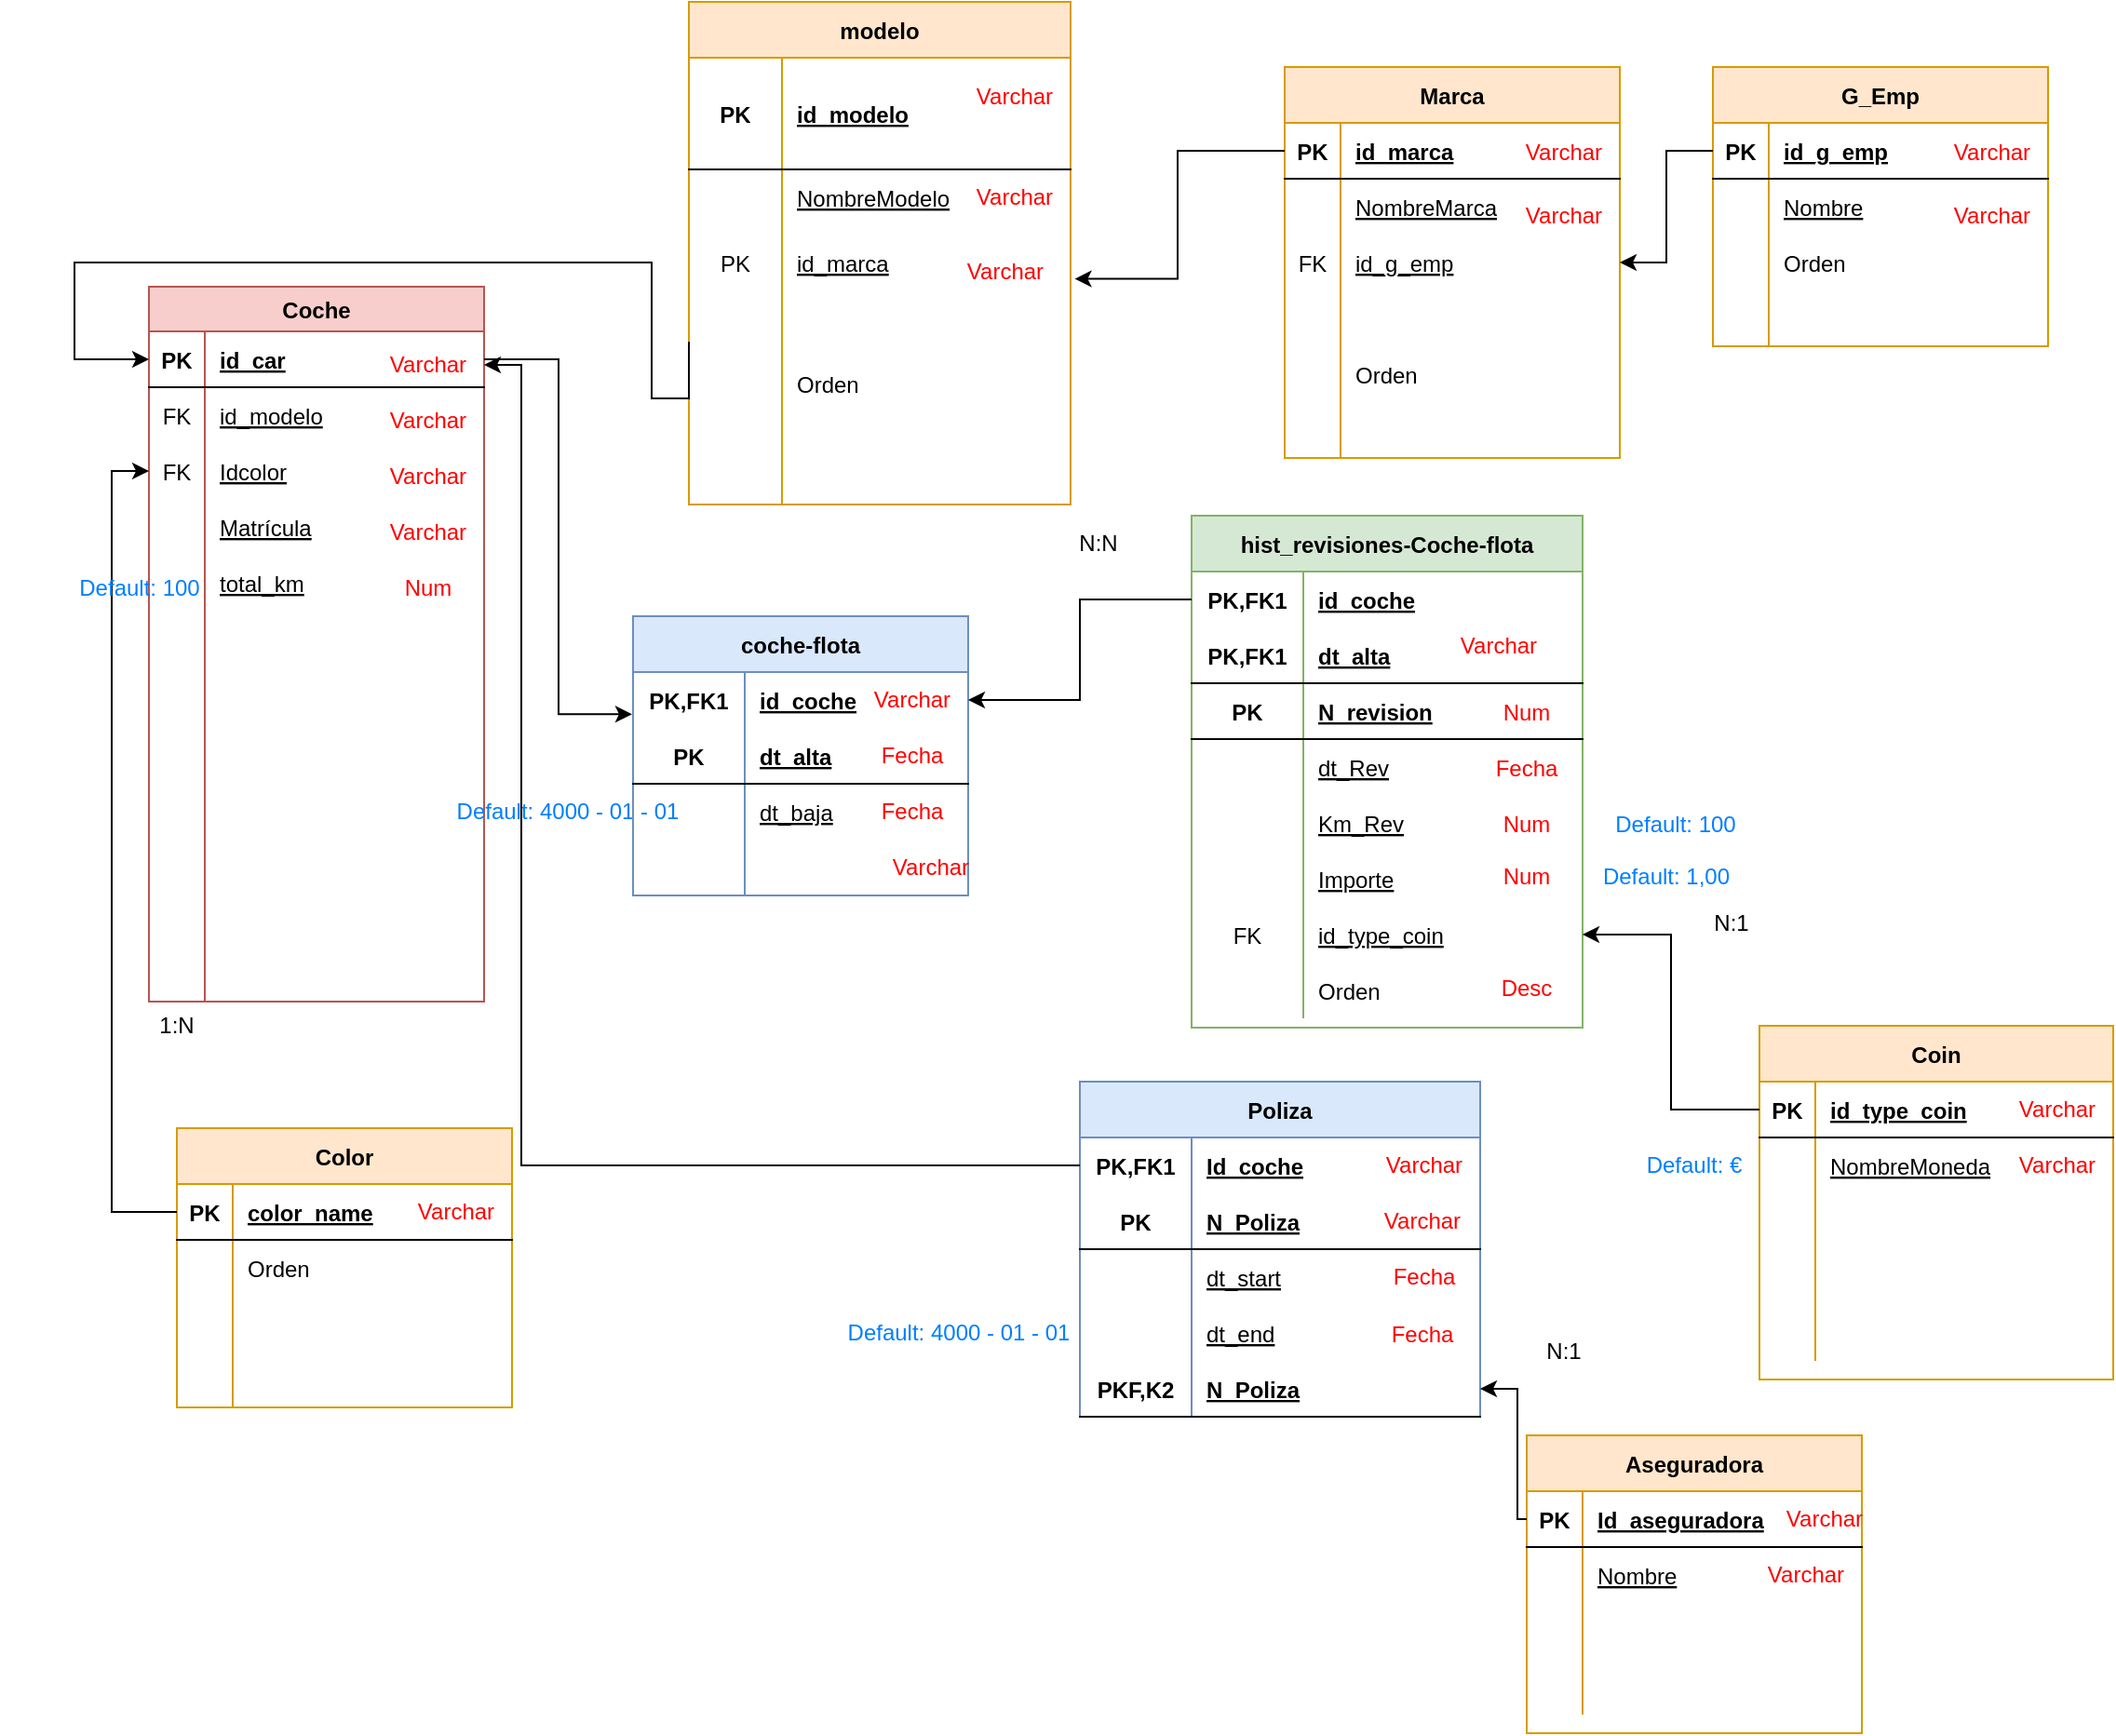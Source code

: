 <mxfile version="20.2.3" type="device"><diagram id="JM8xKvDnMXbt8mWeKj9a" name="Página-1"><mxGraphModel dx="1920" dy="683" grid="1" gridSize="10" guides="1" tooltips="1" connect="1" arrows="1" fold="1" page="1" pageScale="1" pageWidth="827" pageHeight="1169" math="0" shadow="0"><root><mxCell id="0"/><mxCell id="1" parent="0"/><mxCell id="0YQyffvjGmMoZBcCaAnM-1" value="Coche" style="shape=table;startSize=24;container=1;collapsible=1;childLayout=tableLayout;fixedRows=1;rowLines=0;fontStyle=1;align=center;resizeLast=1;fillColor=#f8cecc;strokeColor=#b85450;" parent="1" vertex="1"><mxGeometry x="-240" y="163" width="180" height="384" as="geometry"/></mxCell><mxCell id="0YQyffvjGmMoZBcCaAnM-2" value="" style="shape=tableRow;horizontal=0;startSize=0;swimlaneHead=0;swimlaneBody=0;fillColor=none;collapsible=0;dropTarget=0;points=[[0,0.5],[1,0.5]];portConstraint=eastwest;top=0;left=0;right=0;bottom=1;" parent="0YQyffvjGmMoZBcCaAnM-1" vertex="1"><mxGeometry y="24" width="180" height="30" as="geometry"/></mxCell><mxCell id="0YQyffvjGmMoZBcCaAnM-3" value="PK" style="shape=partialRectangle;connectable=0;fillColor=none;top=0;left=0;bottom=0;right=0;fontStyle=1;overflow=hidden;" parent="0YQyffvjGmMoZBcCaAnM-2" vertex="1"><mxGeometry width="30" height="30" as="geometry"><mxRectangle width="30" height="30" as="alternateBounds"/></mxGeometry></mxCell><mxCell id="0YQyffvjGmMoZBcCaAnM-4" value="id_car" style="shape=partialRectangle;connectable=0;fillColor=none;top=0;left=0;bottom=0;right=0;align=left;spacingLeft=6;fontStyle=5;overflow=hidden;" parent="0YQyffvjGmMoZBcCaAnM-2" vertex="1"><mxGeometry x="30" width="150" height="30" as="geometry"><mxRectangle width="150" height="30" as="alternateBounds"/></mxGeometry></mxCell><mxCell id="0YQyffvjGmMoZBcCaAnM-5" value="" style="shape=tableRow;horizontal=0;startSize=0;swimlaneHead=0;swimlaneBody=0;fillColor=none;collapsible=0;dropTarget=0;points=[[0,0.5],[1,0.5]];portConstraint=eastwest;top=0;left=0;right=0;bottom=0;" parent="0YQyffvjGmMoZBcCaAnM-1" vertex="1"><mxGeometry y="54" width="180" height="30" as="geometry"/></mxCell><mxCell id="0YQyffvjGmMoZBcCaAnM-6" value="FK" style="shape=partialRectangle;connectable=0;fillColor=none;top=0;left=0;bottom=0;right=0;editable=1;overflow=hidden;" parent="0YQyffvjGmMoZBcCaAnM-5" vertex="1"><mxGeometry width="30" height="30" as="geometry"><mxRectangle width="30" height="30" as="alternateBounds"/></mxGeometry></mxCell><mxCell id="0YQyffvjGmMoZBcCaAnM-7" value="id_modelo" style="shape=partialRectangle;connectable=0;fillColor=none;top=0;left=0;bottom=0;right=0;align=left;spacingLeft=6;overflow=hidden;fontStyle=4" parent="0YQyffvjGmMoZBcCaAnM-5" vertex="1"><mxGeometry x="30" width="150" height="30" as="geometry"><mxRectangle width="150" height="30" as="alternateBounds"/></mxGeometry></mxCell><mxCell id="0YQyffvjGmMoZBcCaAnM-8" value="" style="shape=tableRow;horizontal=0;startSize=0;swimlaneHead=0;swimlaneBody=0;fillColor=none;collapsible=0;dropTarget=0;points=[[0,0.5],[1,0.5]];portConstraint=eastwest;top=0;left=0;right=0;bottom=0;" parent="0YQyffvjGmMoZBcCaAnM-1" vertex="1"><mxGeometry y="84" width="180" height="30" as="geometry"/></mxCell><mxCell id="0YQyffvjGmMoZBcCaAnM-9" value="FK" style="shape=partialRectangle;connectable=0;fillColor=none;top=0;left=0;bottom=0;right=0;editable=1;overflow=hidden;" parent="0YQyffvjGmMoZBcCaAnM-8" vertex="1"><mxGeometry width="30" height="30" as="geometry"><mxRectangle width="30" height="30" as="alternateBounds"/></mxGeometry></mxCell><mxCell id="0YQyffvjGmMoZBcCaAnM-10" value="Idcolor" style="shape=partialRectangle;connectable=0;fillColor=none;top=0;left=0;bottom=0;right=0;align=left;spacingLeft=6;overflow=hidden;fontStyle=4" parent="0YQyffvjGmMoZBcCaAnM-8" vertex="1"><mxGeometry x="30" width="150" height="30" as="geometry"><mxRectangle width="150" height="30" as="alternateBounds"/></mxGeometry></mxCell><mxCell id="0YQyffvjGmMoZBcCaAnM-110" value="" style="shape=tableRow;horizontal=0;startSize=0;swimlaneHead=0;swimlaneBody=0;fillColor=none;collapsible=0;dropTarget=0;points=[[0,0.5],[1,0.5]];portConstraint=eastwest;top=0;left=0;right=0;bottom=0;" parent="0YQyffvjGmMoZBcCaAnM-1" vertex="1"><mxGeometry y="114" width="180" height="30" as="geometry"/></mxCell><mxCell id="0YQyffvjGmMoZBcCaAnM-111" value="" style="shape=partialRectangle;connectable=0;fillColor=none;top=0;left=0;bottom=0;right=0;editable=1;overflow=hidden;" parent="0YQyffvjGmMoZBcCaAnM-110" vertex="1"><mxGeometry width="30" height="30" as="geometry"><mxRectangle width="30" height="30" as="alternateBounds"/></mxGeometry></mxCell><mxCell id="0YQyffvjGmMoZBcCaAnM-112" value="Matrícula" style="shape=partialRectangle;connectable=0;fillColor=none;top=0;left=0;bottom=0;right=0;align=left;spacingLeft=6;overflow=hidden;fontStyle=4" parent="0YQyffvjGmMoZBcCaAnM-110" vertex="1"><mxGeometry x="30" width="150" height="30" as="geometry"><mxRectangle width="150" height="30" as="alternateBounds"/></mxGeometry></mxCell><mxCell id="bJFjPrGlZx6PhnwLUjVs-121" value="" style="shape=tableRow;horizontal=0;startSize=0;swimlaneHead=0;swimlaneBody=0;fillColor=none;collapsible=0;dropTarget=0;points=[[0,0.5],[1,0.5]];portConstraint=eastwest;top=0;left=0;right=0;bottom=0;" vertex="1" parent="0YQyffvjGmMoZBcCaAnM-1"><mxGeometry y="144" width="180" height="30" as="geometry"/></mxCell><mxCell id="bJFjPrGlZx6PhnwLUjVs-122" value="" style="shape=partialRectangle;connectable=0;fillColor=none;top=0;left=0;bottom=0;right=0;editable=1;overflow=hidden;" vertex="1" parent="bJFjPrGlZx6PhnwLUjVs-121"><mxGeometry width="30" height="30" as="geometry"><mxRectangle width="30" height="30" as="alternateBounds"/></mxGeometry></mxCell><mxCell id="bJFjPrGlZx6PhnwLUjVs-123" value="total_km" style="shape=partialRectangle;connectable=0;fillColor=none;top=0;left=0;bottom=0;right=0;align=left;spacingLeft=6;overflow=hidden;fontStyle=4" vertex="1" parent="bJFjPrGlZx6PhnwLUjVs-121"><mxGeometry x="30" width="150" height="30" as="geometry"><mxRectangle width="150" height="30" as="alternateBounds"/></mxGeometry></mxCell><mxCell id="0YQyffvjGmMoZBcCaAnM-11" value="" style="shape=tableRow;horizontal=0;startSize=0;swimlaneHead=0;swimlaneBody=0;fillColor=none;collapsible=0;dropTarget=0;points=[[0,0.5],[1,0.5]];portConstraint=eastwest;top=0;left=0;right=0;bottom=0;" parent="0YQyffvjGmMoZBcCaAnM-1" vertex="1"><mxGeometry y="174" width="180" height="30" as="geometry"/></mxCell><mxCell id="0YQyffvjGmMoZBcCaAnM-12" value="" style="shape=partialRectangle;connectable=0;fillColor=none;top=0;left=0;bottom=0;right=0;editable=1;overflow=hidden;" parent="0YQyffvjGmMoZBcCaAnM-11" vertex="1"><mxGeometry width="30" height="30" as="geometry"><mxRectangle width="30" height="30" as="alternateBounds"/></mxGeometry></mxCell><mxCell id="0YQyffvjGmMoZBcCaAnM-13" value="" style="shape=partialRectangle;connectable=0;fillColor=none;top=0;left=0;bottom=0;right=0;align=left;spacingLeft=6;overflow=hidden;fontStyle=4" parent="0YQyffvjGmMoZBcCaAnM-11" vertex="1"><mxGeometry x="30" width="150" height="30" as="geometry"><mxRectangle width="150" height="30" as="alternateBounds"/></mxGeometry></mxCell><mxCell id="bJFjPrGlZx6PhnwLUjVs-72" value="" style="shape=tableRow;horizontal=0;startSize=0;swimlaneHead=0;swimlaneBody=0;fillColor=none;collapsible=0;dropTarget=0;points=[[0,0.5],[1,0.5]];portConstraint=eastwest;top=0;left=0;right=0;bottom=0;" vertex="1" parent="0YQyffvjGmMoZBcCaAnM-1"><mxGeometry y="204" width="180" height="30" as="geometry"/></mxCell><mxCell id="bJFjPrGlZx6PhnwLUjVs-73" value="" style="shape=partialRectangle;connectable=0;fillColor=none;top=0;left=0;bottom=0;right=0;editable=1;overflow=hidden;" vertex="1" parent="bJFjPrGlZx6PhnwLUjVs-72"><mxGeometry width="30" height="30" as="geometry"><mxRectangle width="30" height="30" as="alternateBounds"/></mxGeometry></mxCell><mxCell id="bJFjPrGlZx6PhnwLUjVs-74" value="" style="shape=partialRectangle;connectable=0;fillColor=none;top=0;left=0;bottom=0;right=0;align=left;spacingLeft=6;overflow=hidden;fontStyle=0" vertex="1" parent="bJFjPrGlZx6PhnwLUjVs-72"><mxGeometry x="30" width="150" height="30" as="geometry"><mxRectangle width="150" height="30" as="alternateBounds"/></mxGeometry></mxCell><mxCell id="0YQyffvjGmMoZBcCaAnM-107" value="" style="shape=tableRow;horizontal=0;startSize=0;swimlaneHead=0;swimlaneBody=0;fillColor=none;collapsible=0;dropTarget=0;points=[[0,0.5],[1,0.5]];portConstraint=eastwest;top=0;left=0;right=0;bottom=0;" parent="0YQyffvjGmMoZBcCaAnM-1" vertex="1"><mxGeometry y="234" width="180" height="30" as="geometry"/></mxCell><mxCell id="0YQyffvjGmMoZBcCaAnM-108" value="" style="shape=partialRectangle;connectable=0;fillColor=none;top=0;left=0;bottom=0;right=0;editable=1;overflow=hidden;" parent="0YQyffvjGmMoZBcCaAnM-107" vertex="1"><mxGeometry width="30" height="30" as="geometry"><mxRectangle width="30" height="30" as="alternateBounds"/></mxGeometry></mxCell><mxCell id="0YQyffvjGmMoZBcCaAnM-109" value="" style="shape=partialRectangle;connectable=0;fillColor=none;top=0;left=0;bottom=0;right=0;align=left;spacingLeft=6;overflow=hidden;fontStyle=4" parent="0YQyffvjGmMoZBcCaAnM-107" vertex="1"><mxGeometry x="30" width="150" height="30" as="geometry"><mxRectangle width="150" height="30" as="alternateBounds"/></mxGeometry></mxCell><mxCell id="0YQyffvjGmMoZBcCaAnM-119" value="" style="shape=tableRow;horizontal=0;startSize=0;swimlaneHead=0;swimlaneBody=0;fillColor=none;collapsible=0;dropTarget=0;points=[[0,0.5],[1,0.5]];portConstraint=eastwest;top=0;left=0;right=0;bottom=0;" parent="0YQyffvjGmMoZBcCaAnM-1" vertex="1"><mxGeometry y="264" width="180" height="30" as="geometry"/></mxCell><mxCell id="0YQyffvjGmMoZBcCaAnM-120" value="" style="shape=partialRectangle;connectable=0;fillColor=none;top=0;left=0;bottom=0;right=0;editable=1;overflow=hidden;" parent="0YQyffvjGmMoZBcCaAnM-119" vertex="1"><mxGeometry width="30" height="30" as="geometry"><mxRectangle width="30" height="30" as="alternateBounds"/></mxGeometry></mxCell><mxCell id="0YQyffvjGmMoZBcCaAnM-121" value="" style="shape=partialRectangle;connectable=0;fillColor=none;top=0;left=0;bottom=0;right=0;align=left;spacingLeft=6;overflow=hidden;fontStyle=0" parent="0YQyffvjGmMoZBcCaAnM-119" vertex="1"><mxGeometry x="30" width="150" height="30" as="geometry"><mxRectangle width="150" height="30" as="alternateBounds"/></mxGeometry></mxCell><mxCell id="0YQyffvjGmMoZBcCaAnM-116" value="" style="shape=tableRow;horizontal=0;startSize=0;swimlaneHead=0;swimlaneBody=0;fillColor=none;collapsible=0;dropTarget=0;points=[[0,0.5],[1,0.5]];portConstraint=eastwest;top=0;left=0;right=0;bottom=0;" parent="0YQyffvjGmMoZBcCaAnM-1" vertex="1"><mxGeometry y="294" width="180" height="30" as="geometry"/></mxCell><mxCell id="0YQyffvjGmMoZBcCaAnM-117" value="" style="shape=partialRectangle;connectable=0;fillColor=none;top=0;left=0;bottom=0;right=0;editable=1;overflow=hidden;" parent="0YQyffvjGmMoZBcCaAnM-116" vertex="1"><mxGeometry width="30" height="30" as="geometry"><mxRectangle width="30" height="30" as="alternateBounds"/></mxGeometry></mxCell><mxCell id="0YQyffvjGmMoZBcCaAnM-118" value="" style="shape=partialRectangle;connectable=0;fillColor=none;top=0;left=0;bottom=0;right=0;align=left;spacingLeft=6;overflow=hidden;fontStyle=0" parent="0YQyffvjGmMoZBcCaAnM-116" vertex="1"><mxGeometry x="30" width="150" height="30" as="geometry"><mxRectangle width="150" height="30" as="alternateBounds"/></mxGeometry></mxCell><mxCell id="6l5QZvjyQVoZpyzpuuwP-33" value="" style="shape=tableRow;horizontal=0;startSize=0;swimlaneHead=0;swimlaneBody=0;fillColor=none;collapsible=0;dropTarget=0;points=[[0,0.5],[1,0.5]];portConstraint=eastwest;top=0;left=0;right=0;bottom=0;" parent="0YQyffvjGmMoZBcCaAnM-1" vertex="1"><mxGeometry y="324" width="180" height="30" as="geometry"/></mxCell><mxCell id="6l5QZvjyQVoZpyzpuuwP-34" value="" style="shape=partialRectangle;connectable=0;fillColor=none;top=0;left=0;bottom=0;right=0;editable=1;overflow=hidden;" parent="6l5QZvjyQVoZpyzpuuwP-33" vertex="1"><mxGeometry width="30" height="30" as="geometry"><mxRectangle width="30" height="30" as="alternateBounds"/></mxGeometry></mxCell><mxCell id="6l5QZvjyQVoZpyzpuuwP-35" value="" style="shape=partialRectangle;connectable=0;fillColor=none;top=0;left=0;bottom=0;right=0;align=left;spacingLeft=6;overflow=hidden;fontStyle=0" parent="6l5QZvjyQVoZpyzpuuwP-33" vertex="1"><mxGeometry x="30" width="150" height="30" as="geometry"><mxRectangle width="150" height="30" as="alternateBounds"/></mxGeometry></mxCell><mxCell id="0YQyffvjGmMoZBcCaAnM-113" value="" style="shape=tableRow;horizontal=0;startSize=0;swimlaneHead=0;swimlaneBody=0;fillColor=none;collapsible=0;dropTarget=0;points=[[0,0.5],[1,0.5]];portConstraint=eastwest;top=0;left=0;right=0;bottom=0;" parent="0YQyffvjGmMoZBcCaAnM-1" vertex="1"><mxGeometry y="354" width="180" height="30" as="geometry"/></mxCell><mxCell id="0YQyffvjGmMoZBcCaAnM-114" value="" style="shape=partialRectangle;connectable=0;fillColor=none;top=0;left=0;bottom=0;right=0;editable=1;overflow=hidden;" parent="0YQyffvjGmMoZBcCaAnM-113" vertex="1"><mxGeometry width="30" height="30" as="geometry"><mxRectangle width="30" height="30" as="alternateBounds"/></mxGeometry></mxCell><mxCell id="0YQyffvjGmMoZBcCaAnM-115" value="" style="shape=partialRectangle;connectable=0;fillColor=none;top=0;left=0;bottom=0;right=0;align=left;spacingLeft=6;overflow=hidden;fontStyle=4" parent="0YQyffvjGmMoZBcCaAnM-113" vertex="1"><mxGeometry x="30" width="150" height="30" as="geometry"><mxRectangle width="150" height="30" as="alternateBounds"/></mxGeometry></mxCell><mxCell id="0YQyffvjGmMoZBcCaAnM-14" value="Marca" style="shape=table;startSize=30;container=1;collapsible=1;childLayout=tableLayout;fixedRows=1;rowLines=0;fontStyle=1;align=center;resizeLast=1;fillColor=#ffe6cc;strokeColor=#d79b00;" parent="1" vertex="1"><mxGeometry x="370" y="45" width="180" height="210" as="geometry"/></mxCell><mxCell id="0YQyffvjGmMoZBcCaAnM-15" value="" style="shape=tableRow;horizontal=0;startSize=0;swimlaneHead=0;swimlaneBody=0;fillColor=none;collapsible=0;dropTarget=0;points=[[0,0.5],[1,0.5]];portConstraint=eastwest;top=0;left=0;right=0;bottom=1;" parent="0YQyffvjGmMoZBcCaAnM-14" vertex="1"><mxGeometry y="30" width="180" height="30" as="geometry"/></mxCell><mxCell id="0YQyffvjGmMoZBcCaAnM-16" value="PK" style="shape=partialRectangle;connectable=0;fillColor=none;top=0;left=0;bottom=0;right=0;fontStyle=1;overflow=hidden;" parent="0YQyffvjGmMoZBcCaAnM-15" vertex="1"><mxGeometry width="30" height="30" as="geometry"><mxRectangle width="30" height="30" as="alternateBounds"/></mxGeometry></mxCell><mxCell id="0YQyffvjGmMoZBcCaAnM-17" value="id_marca" style="shape=partialRectangle;connectable=0;fillColor=none;top=0;left=0;bottom=0;right=0;align=left;spacingLeft=6;fontStyle=5;overflow=hidden;" parent="0YQyffvjGmMoZBcCaAnM-15" vertex="1"><mxGeometry x="30" width="150" height="30" as="geometry"><mxRectangle width="150" height="30" as="alternateBounds"/></mxGeometry></mxCell><mxCell id="0YQyffvjGmMoZBcCaAnM-18" value="" style="shape=tableRow;horizontal=0;startSize=0;swimlaneHead=0;swimlaneBody=0;fillColor=none;collapsible=0;dropTarget=0;points=[[0,0.5],[1,0.5]];portConstraint=eastwest;top=0;left=0;right=0;bottom=0;" parent="0YQyffvjGmMoZBcCaAnM-14" vertex="1"><mxGeometry y="60" width="180" height="30" as="geometry"/></mxCell><mxCell id="0YQyffvjGmMoZBcCaAnM-19" value="" style="shape=partialRectangle;connectable=0;fillColor=none;top=0;left=0;bottom=0;right=0;editable=1;overflow=hidden;" parent="0YQyffvjGmMoZBcCaAnM-18" vertex="1"><mxGeometry width="30" height="30" as="geometry"><mxRectangle width="30" height="30" as="alternateBounds"/></mxGeometry></mxCell><mxCell id="0YQyffvjGmMoZBcCaAnM-20" value="NombreMarca" style="shape=partialRectangle;connectable=0;fillColor=none;top=0;left=0;bottom=0;right=0;align=left;spacingLeft=6;overflow=hidden;fontStyle=4" parent="0YQyffvjGmMoZBcCaAnM-18" vertex="1"><mxGeometry x="30" width="150" height="30" as="geometry"><mxRectangle width="150" height="30" as="alternateBounds"/></mxGeometry></mxCell><mxCell id="0YQyffvjGmMoZBcCaAnM-54" value="" style="shape=tableRow;horizontal=0;startSize=0;swimlaneHead=0;swimlaneBody=0;fillColor=none;collapsible=0;dropTarget=0;points=[[0,0.5],[1,0.5]];portConstraint=eastwest;top=0;left=0;right=0;bottom=0;" parent="0YQyffvjGmMoZBcCaAnM-14" vertex="1"><mxGeometry y="90" width="180" height="30" as="geometry"/></mxCell><mxCell id="0YQyffvjGmMoZBcCaAnM-55" value="FK" style="shape=partialRectangle;connectable=0;fillColor=none;top=0;left=0;bottom=0;right=0;editable=1;overflow=hidden;" parent="0YQyffvjGmMoZBcCaAnM-54" vertex="1"><mxGeometry width="30" height="30" as="geometry"><mxRectangle width="30" height="30" as="alternateBounds"/></mxGeometry></mxCell><mxCell id="0YQyffvjGmMoZBcCaAnM-56" value="id_g_emp" style="shape=partialRectangle;connectable=0;fillColor=none;top=0;left=0;bottom=0;right=0;align=left;spacingLeft=6;overflow=hidden;fontStyle=4" parent="0YQyffvjGmMoZBcCaAnM-54" vertex="1"><mxGeometry x="30" width="150" height="30" as="geometry"><mxRectangle width="150" height="30" as="alternateBounds"/></mxGeometry></mxCell><mxCell id="6l5QZvjyQVoZpyzpuuwP-76" value="" style="shape=tableRow;horizontal=0;startSize=0;swimlaneHead=0;swimlaneBody=0;fillColor=none;collapsible=0;dropTarget=0;points=[[0,0.5],[1,0.5]];portConstraint=eastwest;top=0;left=0;right=0;bottom=0;" parent="0YQyffvjGmMoZBcCaAnM-14" vertex="1"><mxGeometry y="120" width="180" height="30" as="geometry"/></mxCell><mxCell id="6l5QZvjyQVoZpyzpuuwP-77" value="" style="shape=partialRectangle;connectable=0;fillColor=none;top=0;left=0;bottom=0;right=0;editable=1;overflow=hidden;" parent="6l5QZvjyQVoZpyzpuuwP-76" vertex="1"><mxGeometry width="30" height="30" as="geometry"><mxRectangle width="30" height="30" as="alternateBounds"/></mxGeometry></mxCell><mxCell id="6l5QZvjyQVoZpyzpuuwP-78" value="" style="shape=partialRectangle;connectable=0;fillColor=none;top=0;left=0;bottom=0;right=0;align=left;spacingLeft=6;overflow=hidden;fontStyle=4" parent="6l5QZvjyQVoZpyzpuuwP-76" vertex="1"><mxGeometry x="30" width="150" height="30" as="geometry"><mxRectangle width="150" height="30" as="alternateBounds"/></mxGeometry></mxCell><mxCell id="0YQyffvjGmMoZBcCaAnM-21" value="" style="shape=tableRow;horizontal=0;startSize=0;swimlaneHead=0;swimlaneBody=0;fillColor=none;collapsible=0;dropTarget=0;points=[[0,0.5],[1,0.5]];portConstraint=eastwest;top=0;left=0;right=0;bottom=0;" parent="0YQyffvjGmMoZBcCaAnM-14" vertex="1"><mxGeometry y="150" width="180" height="30" as="geometry"/></mxCell><mxCell id="0YQyffvjGmMoZBcCaAnM-22" value="" style="shape=partialRectangle;connectable=0;fillColor=none;top=0;left=0;bottom=0;right=0;editable=1;overflow=hidden;" parent="0YQyffvjGmMoZBcCaAnM-21" vertex="1"><mxGeometry width="30" height="30" as="geometry"><mxRectangle width="30" height="30" as="alternateBounds"/></mxGeometry></mxCell><mxCell id="0YQyffvjGmMoZBcCaAnM-23" value="Orden" style="shape=partialRectangle;connectable=0;fillColor=none;top=0;left=0;bottom=0;right=0;align=left;spacingLeft=6;overflow=hidden;" parent="0YQyffvjGmMoZBcCaAnM-21" vertex="1"><mxGeometry x="30" width="150" height="30" as="geometry"><mxRectangle width="150" height="30" as="alternateBounds"/></mxGeometry></mxCell><mxCell id="0YQyffvjGmMoZBcCaAnM-24" value="" style="shape=tableRow;horizontal=0;startSize=0;swimlaneHead=0;swimlaneBody=0;fillColor=none;collapsible=0;dropTarget=0;points=[[0,0.5],[1,0.5]];portConstraint=eastwest;top=0;left=0;right=0;bottom=0;" parent="0YQyffvjGmMoZBcCaAnM-14" vertex="1"><mxGeometry y="180" width="180" height="30" as="geometry"/></mxCell><mxCell id="0YQyffvjGmMoZBcCaAnM-25" value="" style="shape=partialRectangle;connectable=0;fillColor=none;top=0;left=0;bottom=0;right=0;editable=1;overflow=hidden;" parent="0YQyffvjGmMoZBcCaAnM-24" vertex="1"><mxGeometry width="30" height="30" as="geometry"><mxRectangle width="30" height="30" as="alternateBounds"/></mxGeometry></mxCell><mxCell id="0YQyffvjGmMoZBcCaAnM-26" value="" style="shape=partialRectangle;connectable=0;fillColor=none;top=0;left=0;bottom=0;right=0;align=left;spacingLeft=6;overflow=hidden;" parent="0YQyffvjGmMoZBcCaAnM-24" vertex="1"><mxGeometry x="30" width="150" height="30" as="geometry"><mxRectangle width="150" height="30" as="alternateBounds"/></mxGeometry></mxCell><mxCell id="0YQyffvjGmMoZBcCaAnM-28" value="G_Emp" style="shape=table;startSize=30;container=1;collapsible=1;childLayout=tableLayout;fixedRows=1;rowLines=0;fontStyle=1;align=center;resizeLast=1;fillColor=#ffe6cc;strokeColor=#d79b00;" parent="1" vertex="1"><mxGeometry x="600" y="45" width="180" height="150" as="geometry"/></mxCell><mxCell id="0YQyffvjGmMoZBcCaAnM-29" value="" style="shape=tableRow;horizontal=0;startSize=0;swimlaneHead=0;swimlaneBody=0;fillColor=none;collapsible=0;dropTarget=0;points=[[0,0.5],[1,0.5]];portConstraint=eastwest;top=0;left=0;right=0;bottom=1;" parent="0YQyffvjGmMoZBcCaAnM-28" vertex="1"><mxGeometry y="30" width="180" height="30" as="geometry"/></mxCell><mxCell id="0YQyffvjGmMoZBcCaAnM-30" value="PK" style="shape=partialRectangle;connectable=0;fillColor=none;top=0;left=0;bottom=0;right=0;fontStyle=1;overflow=hidden;" parent="0YQyffvjGmMoZBcCaAnM-29" vertex="1"><mxGeometry width="30" height="30" as="geometry"><mxRectangle width="30" height="30" as="alternateBounds"/></mxGeometry></mxCell><mxCell id="0YQyffvjGmMoZBcCaAnM-31" value="id_g_emp" style="shape=partialRectangle;connectable=0;fillColor=none;top=0;left=0;bottom=0;right=0;align=left;spacingLeft=6;fontStyle=5;overflow=hidden;" parent="0YQyffvjGmMoZBcCaAnM-29" vertex="1"><mxGeometry x="30" width="150" height="30" as="geometry"><mxRectangle width="150" height="30" as="alternateBounds"/></mxGeometry></mxCell><mxCell id="0YQyffvjGmMoZBcCaAnM-32" value="" style="shape=tableRow;horizontal=0;startSize=0;swimlaneHead=0;swimlaneBody=0;fillColor=none;collapsible=0;dropTarget=0;points=[[0,0.5],[1,0.5]];portConstraint=eastwest;top=0;left=0;right=0;bottom=0;" parent="0YQyffvjGmMoZBcCaAnM-28" vertex="1"><mxGeometry y="60" width="180" height="30" as="geometry"/></mxCell><mxCell id="0YQyffvjGmMoZBcCaAnM-33" value="" style="shape=partialRectangle;connectable=0;fillColor=none;top=0;left=0;bottom=0;right=0;editable=1;overflow=hidden;" parent="0YQyffvjGmMoZBcCaAnM-32" vertex="1"><mxGeometry width="30" height="30" as="geometry"><mxRectangle width="30" height="30" as="alternateBounds"/></mxGeometry></mxCell><mxCell id="0YQyffvjGmMoZBcCaAnM-34" value="Nombre" style="shape=partialRectangle;connectable=0;fillColor=none;top=0;left=0;bottom=0;right=0;align=left;spacingLeft=6;overflow=hidden;fontStyle=4" parent="0YQyffvjGmMoZBcCaAnM-32" vertex="1"><mxGeometry x="30" width="150" height="30" as="geometry"><mxRectangle width="150" height="30" as="alternateBounds"/></mxGeometry></mxCell><mxCell id="0YQyffvjGmMoZBcCaAnM-35" value="" style="shape=tableRow;horizontal=0;startSize=0;swimlaneHead=0;swimlaneBody=0;fillColor=none;collapsible=0;dropTarget=0;points=[[0,0.5],[1,0.5]];portConstraint=eastwest;top=0;left=0;right=0;bottom=0;" parent="0YQyffvjGmMoZBcCaAnM-28" vertex="1"><mxGeometry y="90" width="180" height="30" as="geometry"/></mxCell><mxCell id="0YQyffvjGmMoZBcCaAnM-36" value="" style="shape=partialRectangle;connectable=0;fillColor=none;top=0;left=0;bottom=0;right=0;editable=1;overflow=hidden;" parent="0YQyffvjGmMoZBcCaAnM-35" vertex="1"><mxGeometry width="30" height="30" as="geometry"><mxRectangle width="30" height="30" as="alternateBounds"/></mxGeometry></mxCell><mxCell id="0YQyffvjGmMoZBcCaAnM-37" value="Orden" style="shape=partialRectangle;connectable=0;fillColor=none;top=0;left=0;bottom=0;right=0;align=left;spacingLeft=6;overflow=hidden;" parent="0YQyffvjGmMoZBcCaAnM-35" vertex="1"><mxGeometry x="30" width="150" height="30" as="geometry"><mxRectangle width="150" height="30" as="alternateBounds"/></mxGeometry></mxCell><mxCell id="0YQyffvjGmMoZBcCaAnM-38" value="" style="shape=tableRow;horizontal=0;startSize=0;swimlaneHead=0;swimlaneBody=0;fillColor=none;collapsible=0;dropTarget=0;points=[[0,0.5],[1,0.5]];portConstraint=eastwest;top=0;left=0;right=0;bottom=0;" parent="0YQyffvjGmMoZBcCaAnM-28" vertex="1"><mxGeometry y="120" width="180" height="30" as="geometry"/></mxCell><mxCell id="0YQyffvjGmMoZBcCaAnM-39" value="" style="shape=partialRectangle;connectable=0;fillColor=none;top=0;left=0;bottom=0;right=0;editable=1;overflow=hidden;" parent="0YQyffvjGmMoZBcCaAnM-38" vertex="1"><mxGeometry width="30" height="30" as="geometry"><mxRectangle width="30" height="30" as="alternateBounds"/></mxGeometry></mxCell><mxCell id="0YQyffvjGmMoZBcCaAnM-40" value="" style="shape=partialRectangle;connectable=0;fillColor=none;top=0;left=0;bottom=0;right=0;align=left;spacingLeft=6;overflow=hidden;" parent="0YQyffvjGmMoZBcCaAnM-38" vertex="1"><mxGeometry x="30" width="150" height="30" as="geometry"><mxRectangle width="150" height="30" as="alternateBounds"/></mxGeometry></mxCell><mxCell id="0YQyffvjGmMoZBcCaAnM-59" value="Color" style="shape=table;startSize=30;container=1;collapsible=1;childLayout=tableLayout;fixedRows=1;rowLines=0;fontStyle=1;align=center;resizeLast=1;fillColor=#ffe6cc;strokeColor=#d79b00;" parent="1" vertex="1"><mxGeometry x="-225" y="615" width="180" height="150" as="geometry"/></mxCell><mxCell id="0YQyffvjGmMoZBcCaAnM-60" value="" style="shape=tableRow;horizontal=0;startSize=0;swimlaneHead=0;swimlaneBody=0;fillColor=none;collapsible=0;dropTarget=0;points=[[0,0.5],[1,0.5]];portConstraint=eastwest;top=0;left=0;right=0;bottom=1;" parent="0YQyffvjGmMoZBcCaAnM-59" vertex="1"><mxGeometry y="30" width="180" height="30" as="geometry"/></mxCell><mxCell id="0YQyffvjGmMoZBcCaAnM-61" value="PK" style="shape=partialRectangle;connectable=0;fillColor=none;top=0;left=0;bottom=0;right=0;fontStyle=1;overflow=hidden;" parent="0YQyffvjGmMoZBcCaAnM-60" vertex="1"><mxGeometry width="30" height="30" as="geometry"><mxRectangle width="30" height="30" as="alternateBounds"/></mxGeometry></mxCell><mxCell id="0YQyffvjGmMoZBcCaAnM-62" value="color_name" style="shape=partialRectangle;connectable=0;fillColor=none;top=0;left=0;bottom=0;right=0;align=left;spacingLeft=6;fontStyle=5;overflow=hidden;" parent="0YQyffvjGmMoZBcCaAnM-60" vertex="1"><mxGeometry x="30" width="150" height="30" as="geometry"><mxRectangle width="150" height="30" as="alternateBounds"/></mxGeometry></mxCell><mxCell id="0YQyffvjGmMoZBcCaAnM-69" value="" style="shape=tableRow;horizontal=0;startSize=0;swimlaneHead=0;swimlaneBody=0;fillColor=none;collapsible=0;dropTarget=0;points=[[0,0.5],[1,0.5]];portConstraint=eastwest;top=0;left=0;right=0;bottom=0;" parent="0YQyffvjGmMoZBcCaAnM-59" vertex="1"><mxGeometry y="60" width="180" height="30" as="geometry"/></mxCell><mxCell id="0YQyffvjGmMoZBcCaAnM-70" value="" style="shape=partialRectangle;connectable=0;fillColor=none;top=0;left=0;bottom=0;right=0;editable=1;overflow=hidden;" parent="0YQyffvjGmMoZBcCaAnM-69" vertex="1"><mxGeometry width="30" height="30" as="geometry"><mxRectangle width="30" height="30" as="alternateBounds"/></mxGeometry></mxCell><mxCell id="0YQyffvjGmMoZBcCaAnM-71" value="Orden" style="shape=partialRectangle;connectable=0;fillColor=none;top=0;left=0;bottom=0;right=0;align=left;spacingLeft=6;overflow=hidden;" parent="0YQyffvjGmMoZBcCaAnM-69" vertex="1"><mxGeometry x="30" width="150" height="30" as="geometry"><mxRectangle width="150" height="30" as="alternateBounds"/></mxGeometry></mxCell><mxCell id="0YQyffvjGmMoZBcCaAnM-66" value="" style="shape=tableRow;horizontal=0;startSize=0;swimlaneHead=0;swimlaneBody=0;fillColor=none;collapsible=0;dropTarget=0;points=[[0,0.5],[1,0.5]];portConstraint=eastwest;top=0;left=0;right=0;bottom=0;" parent="0YQyffvjGmMoZBcCaAnM-59" vertex="1"><mxGeometry y="90" width="180" height="30" as="geometry"/></mxCell><mxCell id="0YQyffvjGmMoZBcCaAnM-67" value="" style="shape=partialRectangle;connectable=0;fillColor=none;top=0;left=0;bottom=0;right=0;editable=1;overflow=hidden;" parent="0YQyffvjGmMoZBcCaAnM-66" vertex="1"><mxGeometry width="30" height="30" as="geometry"><mxRectangle width="30" height="30" as="alternateBounds"/></mxGeometry></mxCell><mxCell id="0YQyffvjGmMoZBcCaAnM-68" value="" style="shape=partialRectangle;connectable=0;fillColor=none;top=0;left=0;bottom=0;right=0;align=left;spacingLeft=6;overflow=hidden;fontStyle=4" parent="0YQyffvjGmMoZBcCaAnM-66" vertex="1"><mxGeometry x="30" width="150" height="30" as="geometry"><mxRectangle width="150" height="30" as="alternateBounds"/></mxGeometry></mxCell><mxCell id="0YQyffvjGmMoZBcCaAnM-63" value="" style="shape=tableRow;horizontal=0;startSize=0;swimlaneHead=0;swimlaneBody=0;fillColor=none;collapsible=0;dropTarget=0;points=[[0,0.5],[1,0.5]];portConstraint=eastwest;top=0;left=0;right=0;bottom=0;" parent="0YQyffvjGmMoZBcCaAnM-59" vertex="1"><mxGeometry y="120" width="180" height="30" as="geometry"/></mxCell><mxCell id="0YQyffvjGmMoZBcCaAnM-64" value="" style="shape=partialRectangle;connectable=0;fillColor=none;top=0;left=0;bottom=0;right=0;editable=1;overflow=hidden;" parent="0YQyffvjGmMoZBcCaAnM-63" vertex="1"><mxGeometry width="30" height="30" as="geometry"><mxRectangle width="30" height="30" as="alternateBounds"/></mxGeometry></mxCell><mxCell id="0YQyffvjGmMoZBcCaAnM-65" value="" style="shape=partialRectangle;connectable=0;fillColor=none;top=0;left=0;bottom=0;right=0;align=left;spacingLeft=6;overflow=hidden;fontStyle=4" parent="0YQyffvjGmMoZBcCaAnM-63" vertex="1"><mxGeometry x="30" width="150" height="30" as="geometry"><mxRectangle width="150" height="30" as="alternateBounds"/></mxGeometry></mxCell><mxCell id="0YQyffvjGmMoZBcCaAnM-85" value="modelo" style="shape=table;startSize=30;container=1;collapsible=1;childLayout=tableLayout;fixedRows=1;rowLines=0;fontStyle=1;align=center;resizeLast=1;fillColor=#ffe6cc;strokeColor=#d79b00;" parent="1" vertex="1"><mxGeometry x="50" y="10" width="205" height="270.0" as="geometry"/></mxCell><mxCell id="0YQyffvjGmMoZBcCaAnM-86" value="" style="shape=tableRow;horizontal=0;startSize=0;swimlaneHead=0;swimlaneBody=0;fillColor=none;collapsible=0;dropTarget=0;points=[[0,0.5],[1,0.5]];portConstraint=eastwest;top=0;left=0;right=0;bottom=1;" parent="0YQyffvjGmMoZBcCaAnM-85" vertex="1"><mxGeometry y="30" width="205" height="60" as="geometry"/></mxCell><mxCell id="0YQyffvjGmMoZBcCaAnM-87" value="PK" style="shape=partialRectangle;connectable=0;fillColor=none;top=0;left=0;bottom=0;right=0;fontStyle=1;overflow=hidden;" parent="0YQyffvjGmMoZBcCaAnM-86" vertex="1"><mxGeometry width="50.0" height="60" as="geometry"><mxRectangle width="50.0" height="60" as="alternateBounds"/></mxGeometry></mxCell><mxCell id="0YQyffvjGmMoZBcCaAnM-88" value="id_modelo" style="shape=partialRectangle;connectable=0;fillColor=none;top=0;left=0;bottom=0;right=0;align=left;spacingLeft=6;fontStyle=5;overflow=hidden;" parent="0YQyffvjGmMoZBcCaAnM-86" vertex="1"><mxGeometry x="50.0" width="155.0" height="60" as="geometry"><mxRectangle width="155.0" height="60" as="alternateBounds"/></mxGeometry></mxCell><mxCell id="0YQyffvjGmMoZBcCaAnM-92" value="" style="shape=tableRow;horizontal=0;startSize=0;swimlaneHead=0;swimlaneBody=0;fillColor=none;collapsible=0;dropTarget=0;points=[[0,0.5],[1,0.5]];portConstraint=eastwest;top=0;left=0;right=0;bottom=0;" parent="0YQyffvjGmMoZBcCaAnM-85" vertex="1"><mxGeometry y="90" width="205" height="30" as="geometry"/></mxCell><mxCell id="0YQyffvjGmMoZBcCaAnM-93" value="" style="shape=partialRectangle;connectable=0;fillColor=none;top=0;left=0;bottom=0;right=0;editable=1;overflow=hidden;" parent="0YQyffvjGmMoZBcCaAnM-92" vertex="1"><mxGeometry width="50.0" height="30" as="geometry"><mxRectangle width="50.0" height="30" as="alternateBounds"/></mxGeometry></mxCell><mxCell id="0YQyffvjGmMoZBcCaAnM-94" value="NombreModelo" style="shape=partialRectangle;connectable=0;fillColor=none;top=0;left=0;bottom=0;right=0;align=left;spacingLeft=6;overflow=hidden;fontStyle=4" parent="0YQyffvjGmMoZBcCaAnM-92" vertex="1"><mxGeometry x="50.0" width="155.0" height="30" as="geometry"><mxRectangle width="155.0" height="30" as="alternateBounds"/></mxGeometry></mxCell><mxCell id="bJFjPrGlZx6PhnwLUjVs-239" value="" style="shape=tableRow;horizontal=0;startSize=0;swimlaneHead=0;swimlaneBody=0;fillColor=none;collapsible=0;dropTarget=0;points=[[0,0.5],[1,0.5]];portConstraint=eastwest;top=0;left=0;right=0;bottom=0;" vertex="1" parent="0YQyffvjGmMoZBcCaAnM-85"><mxGeometry y="120" width="205" height="40" as="geometry"/></mxCell><mxCell id="bJFjPrGlZx6PhnwLUjVs-240" value="PK" style="shape=partialRectangle;connectable=0;fillColor=none;top=0;left=0;bottom=0;right=0;editable=1;overflow=hidden;fontStyle=0" vertex="1" parent="bJFjPrGlZx6PhnwLUjVs-239"><mxGeometry width="50.0" height="40" as="geometry"><mxRectangle width="50.0" height="40" as="alternateBounds"/></mxGeometry></mxCell><mxCell id="bJFjPrGlZx6PhnwLUjVs-241" value="id_marca" style="shape=partialRectangle;connectable=0;fillColor=none;top=0;left=0;bottom=0;right=0;align=left;spacingLeft=6;overflow=hidden;fontStyle=4" vertex="1" parent="bJFjPrGlZx6PhnwLUjVs-239"><mxGeometry x="50.0" width="155.0" height="40" as="geometry"><mxRectangle width="155.0" height="40" as="alternateBounds"/></mxGeometry></mxCell><mxCell id="bJFjPrGlZx6PhnwLUjVs-125" value="" style="shape=tableRow;horizontal=0;startSize=0;swimlaneHead=0;swimlaneBody=0;fillColor=none;collapsible=0;dropTarget=0;points=[[0,0.5],[1,0.5]];portConstraint=eastwest;top=0;left=0;right=0;bottom=0;" vertex="1" parent="0YQyffvjGmMoZBcCaAnM-85"><mxGeometry y="160" width="205" height="30" as="geometry"/></mxCell><mxCell id="bJFjPrGlZx6PhnwLUjVs-126" value="" style="shape=partialRectangle;connectable=0;fillColor=none;top=0;left=0;bottom=0;right=0;editable=1;overflow=hidden;fontStyle=1" vertex="1" parent="bJFjPrGlZx6PhnwLUjVs-125"><mxGeometry width="50.0" height="30" as="geometry"><mxRectangle width="50.0" height="30" as="alternateBounds"/></mxGeometry></mxCell><mxCell id="bJFjPrGlZx6PhnwLUjVs-127" value="" style="shape=partialRectangle;connectable=0;fillColor=none;top=0;left=0;bottom=0;right=0;align=left;spacingLeft=6;overflow=hidden;fontStyle=5" vertex="1" parent="bJFjPrGlZx6PhnwLUjVs-125"><mxGeometry x="50.0" width="155.0" height="30" as="geometry"><mxRectangle width="155.0" height="30" as="alternateBounds"/></mxGeometry></mxCell><mxCell id="0YQyffvjGmMoZBcCaAnM-95" value="" style="shape=tableRow;horizontal=0;startSize=0;swimlaneHead=0;swimlaneBody=0;fillColor=none;collapsible=0;dropTarget=0;points=[[0,0.5],[1,0.5]];portConstraint=eastwest;top=0;left=0;right=0;bottom=0;" parent="0YQyffvjGmMoZBcCaAnM-85" vertex="1"><mxGeometry y="190" width="205" height="30" as="geometry"/></mxCell><mxCell id="0YQyffvjGmMoZBcCaAnM-96" value="" style="shape=partialRectangle;connectable=0;fillColor=none;top=0;left=0;bottom=0;right=0;editable=1;overflow=hidden;" parent="0YQyffvjGmMoZBcCaAnM-95" vertex="1"><mxGeometry width="50.0" height="30" as="geometry"><mxRectangle width="50.0" height="30" as="alternateBounds"/></mxGeometry></mxCell><mxCell id="0YQyffvjGmMoZBcCaAnM-97" value="Orden" style="shape=partialRectangle;connectable=0;fillColor=none;top=0;left=0;bottom=0;right=0;align=left;spacingLeft=6;overflow=hidden;" parent="0YQyffvjGmMoZBcCaAnM-95" vertex="1"><mxGeometry x="50.0" width="155.0" height="30" as="geometry"><mxRectangle width="155.0" height="30" as="alternateBounds"/></mxGeometry></mxCell><mxCell id="0YQyffvjGmMoZBcCaAnM-89" value="" style="shape=tableRow;horizontal=0;startSize=0;swimlaneHead=0;swimlaneBody=0;fillColor=none;collapsible=0;dropTarget=0;points=[[0,0.5],[1,0.5]];portConstraint=eastwest;top=0;left=0;right=0;bottom=0;" parent="0YQyffvjGmMoZBcCaAnM-85" vertex="1"><mxGeometry y="220" width="205" height="30" as="geometry"/></mxCell><mxCell id="0YQyffvjGmMoZBcCaAnM-90" value="" style="shape=partialRectangle;connectable=0;fillColor=none;top=0;left=0;bottom=0;right=0;editable=1;overflow=hidden;" parent="0YQyffvjGmMoZBcCaAnM-89" vertex="1"><mxGeometry width="50.0" height="30" as="geometry"><mxRectangle width="50.0" height="30" as="alternateBounds"/></mxGeometry></mxCell><mxCell id="0YQyffvjGmMoZBcCaAnM-91" value="" style="shape=partialRectangle;connectable=0;fillColor=none;top=0;left=0;bottom=0;right=0;align=left;spacingLeft=6;overflow=hidden;fontStyle=4" parent="0YQyffvjGmMoZBcCaAnM-89" vertex="1"><mxGeometry x="50.0" width="155.0" height="30" as="geometry"><mxRectangle width="155.0" height="30" as="alternateBounds"/></mxGeometry></mxCell><mxCell id="0YQyffvjGmMoZBcCaAnM-98" value="" style="shape=tableRow;horizontal=0;startSize=0;swimlaneHead=0;swimlaneBody=0;fillColor=none;collapsible=0;dropTarget=0;points=[[0,0.5],[1,0.5]];portConstraint=eastwest;top=0;left=0;right=0;bottom=0;" parent="0YQyffvjGmMoZBcCaAnM-85" vertex="1"><mxGeometry y="250" width="205" height="20" as="geometry"/></mxCell><mxCell id="0YQyffvjGmMoZBcCaAnM-99" value="" style="shape=partialRectangle;connectable=0;fillColor=none;top=0;left=0;bottom=0;right=0;editable=1;overflow=hidden;" parent="0YQyffvjGmMoZBcCaAnM-98" vertex="1"><mxGeometry width="50.0" height="20" as="geometry"><mxRectangle width="50.0" height="20" as="alternateBounds"/></mxGeometry></mxCell><mxCell id="0YQyffvjGmMoZBcCaAnM-100" value="" style="shape=partialRectangle;connectable=0;fillColor=none;top=0;left=0;bottom=0;right=0;align=left;spacingLeft=6;overflow=hidden;" parent="0YQyffvjGmMoZBcCaAnM-98" vertex="1"><mxGeometry x="50.0" width="155.0" height="20" as="geometry"><mxRectangle width="155.0" height="20" as="alternateBounds"/></mxGeometry></mxCell><mxCell id="0YQyffvjGmMoZBcCaAnM-136" value="Coin" style="shape=table;startSize=30;container=1;collapsible=1;childLayout=tableLayout;fixedRows=1;rowLines=0;fontStyle=1;align=center;resizeLast=1;fillColor=#ffe6cc;strokeColor=#d79b00;" parent="1" vertex="1"><mxGeometry x="625" y="560" width="190" height="190" as="geometry"/></mxCell><mxCell id="0YQyffvjGmMoZBcCaAnM-137" value="" style="shape=tableRow;horizontal=0;startSize=0;swimlaneHead=0;swimlaneBody=0;fillColor=none;collapsible=0;dropTarget=0;points=[[0,0.5],[1,0.5]];portConstraint=eastwest;top=0;left=0;right=0;bottom=1;" parent="0YQyffvjGmMoZBcCaAnM-136" vertex="1"><mxGeometry y="30" width="190" height="30" as="geometry"/></mxCell><mxCell id="0YQyffvjGmMoZBcCaAnM-138" value="PK" style="shape=partialRectangle;connectable=0;fillColor=none;top=0;left=0;bottom=0;right=0;fontStyle=1;overflow=hidden;" parent="0YQyffvjGmMoZBcCaAnM-137" vertex="1"><mxGeometry width="30" height="30" as="geometry"><mxRectangle width="30" height="30" as="alternateBounds"/></mxGeometry></mxCell><mxCell id="0YQyffvjGmMoZBcCaAnM-139" value="id_type_coin" style="shape=partialRectangle;connectable=0;fillColor=none;top=0;left=0;bottom=0;right=0;align=left;spacingLeft=6;fontStyle=5;overflow=hidden;" parent="0YQyffvjGmMoZBcCaAnM-137" vertex="1"><mxGeometry x="30" width="160" height="30" as="geometry"><mxRectangle width="160" height="30" as="alternateBounds"/></mxGeometry></mxCell><mxCell id="0YQyffvjGmMoZBcCaAnM-140" value="" style="shape=tableRow;horizontal=0;startSize=0;swimlaneHead=0;swimlaneBody=0;fillColor=none;collapsible=0;dropTarget=0;points=[[0,0.5],[1,0.5]];portConstraint=eastwest;top=0;left=0;right=0;bottom=0;" parent="0YQyffvjGmMoZBcCaAnM-136" vertex="1"><mxGeometry y="60" width="190" height="30" as="geometry"/></mxCell><mxCell id="0YQyffvjGmMoZBcCaAnM-141" value="" style="shape=partialRectangle;connectable=0;fillColor=none;top=0;left=0;bottom=0;right=0;editable=1;overflow=hidden;" parent="0YQyffvjGmMoZBcCaAnM-140" vertex="1"><mxGeometry width="30" height="30" as="geometry"><mxRectangle width="30" height="30" as="alternateBounds"/></mxGeometry></mxCell><mxCell id="0YQyffvjGmMoZBcCaAnM-142" value="NombreMoneda" style="shape=partialRectangle;connectable=0;fillColor=none;top=0;left=0;bottom=0;right=0;align=left;spacingLeft=6;overflow=hidden;fontStyle=4" parent="0YQyffvjGmMoZBcCaAnM-140" vertex="1"><mxGeometry x="30" width="160" height="30" as="geometry"><mxRectangle width="160" height="30" as="alternateBounds"/></mxGeometry></mxCell><mxCell id="0YQyffvjGmMoZBcCaAnM-143" value="" style="shape=tableRow;horizontal=0;startSize=0;swimlaneHead=0;swimlaneBody=0;fillColor=none;collapsible=0;dropTarget=0;points=[[0,0.5],[1,0.5]];portConstraint=eastwest;top=0;left=0;right=0;bottom=0;" parent="0YQyffvjGmMoZBcCaAnM-136" vertex="1"><mxGeometry y="90" width="190" height="30" as="geometry"/></mxCell><mxCell id="0YQyffvjGmMoZBcCaAnM-144" value="" style="shape=partialRectangle;connectable=0;fillColor=none;top=0;left=0;bottom=0;right=0;editable=1;overflow=hidden;" parent="0YQyffvjGmMoZBcCaAnM-143" vertex="1"><mxGeometry width="30" height="30" as="geometry"><mxRectangle width="30" height="30" as="alternateBounds"/></mxGeometry></mxCell><mxCell id="0YQyffvjGmMoZBcCaAnM-145" value="" style="shape=partialRectangle;connectable=0;fillColor=none;top=0;left=0;bottom=0;right=0;align=left;spacingLeft=6;overflow=hidden;fontStyle=4" parent="0YQyffvjGmMoZBcCaAnM-143" vertex="1"><mxGeometry x="30" width="160" height="30" as="geometry"><mxRectangle width="160" height="30" as="alternateBounds"/></mxGeometry></mxCell><mxCell id="bJFjPrGlZx6PhnwLUjVs-48" value="" style="shape=tableRow;horizontal=0;startSize=0;swimlaneHead=0;swimlaneBody=0;fillColor=none;collapsible=0;dropTarget=0;points=[[0,0.5],[1,0.5]];portConstraint=eastwest;top=0;left=0;right=0;bottom=0;" vertex="1" parent="0YQyffvjGmMoZBcCaAnM-136"><mxGeometry y="120" width="190" height="30" as="geometry"/></mxCell><mxCell id="bJFjPrGlZx6PhnwLUjVs-49" value="" style="shape=partialRectangle;connectable=0;fillColor=none;top=0;left=0;bottom=0;right=0;editable=1;overflow=hidden;" vertex="1" parent="bJFjPrGlZx6PhnwLUjVs-48"><mxGeometry width="30" height="30" as="geometry"><mxRectangle width="30" height="30" as="alternateBounds"/></mxGeometry></mxCell><mxCell id="bJFjPrGlZx6PhnwLUjVs-50" value="" style="shape=partialRectangle;connectable=0;fillColor=none;top=0;left=0;bottom=0;right=0;align=left;spacingLeft=6;overflow=hidden;fontStyle=0" vertex="1" parent="bJFjPrGlZx6PhnwLUjVs-48"><mxGeometry x="30" width="160" height="30" as="geometry"><mxRectangle width="160" height="30" as="alternateBounds"/></mxGeometry></mxCell><mxCell id="0YQyffvjGmMoZBcCaAnM-146" value="" style="shape=tableRow;horizontal=0;startSize=0;swimlaneHead=0;swimlaneBody=0;fillColor=none;collapsible=0;dropTarget=0;points=[[0,0.5],[1,0.5]];portConstraint=eastwest;top=0;left=0;right=0;bottom=0;" parent="0YQyffvjGmMoZBcCaAnM-136" vertex="1"><mxGeometry y="150" width="190" height="30" as="geometry"/></mxCell><mxCell id="0YQyffvjGmMoZBcCaAnM-147" value="" style="shape=partialRectangle;connectable=0;fillColor=none;top=0;left=0;bottom=0;right=0;editable=1;overflow=hidden;" parent="0YQyffvjGmMoZBcCaAnM-146" vertex="1"><mxGeometry width="30" height="30" as="geometry"><mxRectangle width="30" height="30" as="alternateBounds"/></mxGeometry></mxCell><mxCell id="0YQyffvjGmMoZBcCaAnM-148" value="" style="shape=partialRectangle;connectable=0;fillColor=none;top=0;left=0;bottom=0;right=0;align=left;spacingLeft=6;overflow=hidden;" parent="0YQyffvjGmMoZBcCaAnM-146" vertex="1"><mxGeometry x="30" width="160" height="30" as="geometry"><mxRectangle width="160" height="30" as="alternateBounds"/></mxGeometry></mxCell><mxCell id="bJFjPrGlZx6PhnwLUjVs-3" value="Varchar" style="text;html=1;strokeColor=none;fillColor=none;align=center;verticalAlign=middle;whiteSpace=wrap;rounded=0;fontColor=#FF0000;" vertex="1" parent="1"><mxGeometry x="720" y="110" width="60" height="30" as="geometry"/></mxCell><mxCell id="bJFjPrGlZx6PhnwLUjVs-4" value="Varchar" style="text;html=1;strokeColor=none;fillColor=none;align=center;verticalAlign=middle;whiteSpace=wrap;rounded=0;fontColor=#FF0000;" vertex="1" parent="1"><mxGeometry x="490" y="110" width="60" height="30" as="geometry"/></mxCell><mxCell id="bJFjPrGlZx6PhnwLUjVs-5" value="Varchar" style="text;html=1;strokeColor=none;fillColor=none;align=center;verticalAlign=middle;whiteSpace=wrap;rounded=0;fontColor=#FF0000;" vertex="1" parent="1"><mxGeometry x="195" y="100" width="60" height="30" as="geometry"/></mxCell><mxCell id="bJFjPrGlZx6PhnwLUjVs-8" value="Varchar" style="text;html=1;strokeColor=none;fillColor=none;align=center;verticalAlign=middle;whiteSpace=wrap;rounded=0;fontColor=#FF0000;" vertex="1" parent="1"><mxGeometry x="455" y="341" width="60" height="30" as="geometry"/></mxCell><mxCell id="bJFjPrGlZx6PhnwLUjVs-11" value="Varchar" style="text;html=1;strokeColor=none;fillColor=none;align=center;verticalAlign=middle;whiteSpace=wrap;rounded=0;fontColor=#FF0000;" vertex="1" parent="1"><mxGeometry x="490" y="76" width="60" height="30" as="geometry"/></mxCell><mxCell id="bJFjPrGlZx6PhnwLUjVs-12" value="Varchar" style="text;html=1;strokeColor=none;fillColor=none;align=center;verticalAlign=middle;whiteSpace=wrap;rounded=0;fontColor=#FF0000;" vertex="1" parent="1"><mxGeometry x="195" y="46" width="60" height="30" as="geometry"/></mxCell><mxCell id="bJFjPrGlZx6PhnwLUjVs-13" value="Varchar" style="text;html=1;strokeColor=none;fillColor=none;align=center;verticalAlign=middle;whiteSpace=wrap;rounded=0;fontColor=#FF0000;" vertex="1" parent="1"><mxGeometry x="720" y="76" width="60" height="30" as="geometry"/></mxCell><mxCell id="bJFjPrGlZx6PhnwLUjVs-15" value="Varchar" style="text;html=1;strokeColor=none;fillColor=none;align=center;verticalAlign=middle;whiteSpace=wrap;rounded=0;fontColor=#FF0000;" vertex="1" parent="1"><mxGeometry x="-105" y="645" width="60" height="30" as="geometry"/></mxCell><mxCell id="bJFjPrGlZx6PhnwLUjVs-16" value="Varchar" style="text;html=1;strokeColor=none;fillColor=none;align=center;verticalAlign=middle;whiteSpace=wrap;rounded=0;fontColor=#FF0000;" vertex="1" parent="1"><mxGeometry x="-120" y="190" width="60" height="30" as="geometry"/></mxCell><mxCell id="bJFjPrGlZx6PhnwLUjVs-17" value="Varchar" style="text;html=1;strokeColor=none;fillColor=none;align=center;verticalAlign=middle;whiteSpace=wrap;rounded=0;fontColor=#FF0000;" vertex="1" parent="1"><mxGeometry x="-120" y="220" width="60" height="30" as="geometry"/></mxCell><mxCell id="bJFjPrGlZx6PhnwLUjVs-18" value="Varchar" style="text;html=1;strokeColor=none;fillColor=none;align=center;verticalAlign=middle;whiteSpace=wrap;rounded=0;fontColor=#FF0000;" vertex="1" parent="1"><mxGeometry x="-120" y="250" width="60" height="30" as="geometry"/></mxCell><mxCell id="bJFjPrGlZx6PhnwLUjVs-20" value="Varchar" style="text;html=1;strokeColor=none;fillColor=none;align=center;verticalAlign=middle;whiteSpace=wrap;rounded=0;fontColor=#FF0000;" vertex="1" parent="1"><mxGeometry x="-120" y="280" width="60" height="30" as="geometry"/></mxCell><mxCell id="bJFjPrGlZx6PhnwLUjVs-22" value="hist_revisiones-Coche-flota" style="shape=table;startSize=30;container=1;collapsible=1;childLayout=tableLayout;fixedRows=1;rowLines=0;fontStyle=1;align=center;resizeLast=1;fillColor=#d5e8d4;strokeColor=#82b366;" vertex="1" parent="1"><mxGeometry x="320" y="286" width="210" height="275" as="geometry"/></mxCell><mxCell id="bJFjPrGlZx6PhnwLUjVs-23" value="" style="shape=tableRow;horizontal=0;startSize=0;swimlaneHead=0;swimlaneBody=0;fillColor=none;collapsible=0;dropTarget=0;points=[[0,0.5],[1,0.5]];portConstraint=eastwest;top=0;left=0;right=0;bottom=0;fontColor=#000000;" vertex="1" parent="bJFjPrGlZx6PhnwLUjVs-22"><mxGeometry y="30" width="210" height="30" as="geometry"/></mxCell><mxCell id="bJFjPrGlZx6PhnwLUjVs-24" value="PK,FK1" style="shape=partialRectangle;connectable=0;fillColor=none;top=0;left=0;bottom=0;right=0;fontStyle=1;overflow=hidden;fontColor=#000000;" vertex="1" parent="bJFjPrGlZx6PhnwLUjVs-23"><mxGeometry width="60" height="30" as="geometry"><mxRectangle width="60" height="30" as="alternateBounds"/></mxGeometry></mxCell><mxCell id="bJFjPrGlZx6PhnwLUjVs-25" value="id_coche" style="shape=partialRectangle;connectable=0;fillColor=none;top=0;left=0;bottom=0;right=0;align=left;spacingLeft=6;fontStyle=5;overflow=hidden;fontColor=#000000;" vertex="1" parent="bJFjPrGlZx6PhnwLUjVs-23"><mxGeometry x="60" width="150" height="30" as="geometry"><mxRectangle width="150" height="30" as="alternateBounds"/></mxGeometry></mxCell><mxCell id="bJFjPrGlZx6PhnwLUjVs-26" value="" style="shape=tableRow;horizontal=0;startSize=0;swimlaneHead=0;swimlaneBody=0;fillColor=none;collapsible=0;dropTarget=0;points=[[0,0.5],[1,0.5]];portConstraint=eastwest;top=0;left=0;right=0;bottom=1;fontColor=#000000;" vertex="1" parent="bJFjPrGlZx6PhnwLUjVs-22"><mxGeometry y="60" width="210" height="30" as="geometry"/></mxCell><mxCell id="bJFjPrGlZx6PhnwLUjVs-27" value="PK,FK1" style="shape=partialRectangle;connectable=0;fillColor=none;top=0;left=0;bottom=0;right=0;fontStyle=1;overflow=hidden;fontColor=#000000;" vertex="1" parent="bJFjPrGlZx6PhnwLUjVs-26"><mxGeometry width="60" height="30" as="geometry"><mxRectangle width="60" height="30" as="alternateBounds"/></mxGeometry></mxCell><mxCell id="bJFjPrGlZx6PhnwLUjVs-28" value="dt_alta" style="shape=partialRectangle;connectable=0;fillColor=none;top=0;left=0;bottom=0;right=0;align=left;spacingLeft=6;fontStyle=5;overflow=hidden;fontColor=#000000;" vertex="1" parent="bJFjPrGlZx6PhnwLUjVs-26"><mxGeometry x="60" width="150" height="30" as="geometry"><mxRectangle width="150" height="30" as="alternateBounds"/></mxGeometry></mxCell><mxCell id="bJFjPrGlZx6PhnwLUjVs-219" value="" style="shape=tableRow;horizontal=0;startSize=0;swimlaneHead=0;swimlaneBody=0;fillColor=none;collapsible=0;dropTarget=0;points=[[0,0.5],[1,0.5]];portConstraint=eastwest;top=0;left=0;right=0;bottom=1;fontColor=#000000;" vertex="1" parent="bJFjPrGlZx6PhnwLUjVs-22"><mxGeometry y="90" width="210" height="30" as="geometry"/></mxCell><mxCell id="bJFjPrGlZx6PhnwLUjVs-220" value="PK" style="shape=partialRectangle;connectable=0;fillColor=none;top=0;left=0;bottom=0;right=0;fontStyle=1;overflow=hidden;fontColor=#000000;" vertex="1" parent="bJFjPrGlZx6PhnwLUjVs-219"><mxGeometry width="60" height="30" as="geometry"><mxRectangle width="60" height="30" as="alternateBounds"/></mxGeometry></mxCell><mxCell id="bJFjPrGlZx6PhnwLUjVs-221" value="N_revision" style="shape=partialRectangle;connectable=0;fillColor=none;top=0;left=0;bottom=0;right=0;align=left;spacingLeft=6;fontStyle=5;overflow=hidden;fontColor=#000000;" vertex="1" parent="bJFjPrGlZx6PhnwLUjVs-219"><mxGeometry x="60" width="150" height="30" as="geometry"><mxRectangle width="150" height="30" as="alternateBounds"/></mxGeometry></mxCell><mxCell id="bJFjPrGlZx6PhnwLUjVs-29" value="" style="shape=tableRow;horizontal=0;startSize=0;swimlaneHead=0;swimlaneBody=0;fillColor=none;collapsible=0;dropTarget=0;points=[[0,0.5],[1,0.5]];portConstraint=eastwest;top=0;left=0;right=0;bottom=0;fontColor=#000000;" vertex="1" parent="bJFjPrGlZx6PhnwLUjVs-22"><mxGeometry y="120" width="210" height="30" as="geometry"/></mxCell><mxCell id="bJFjPrGlZx6PhnwLUjVs-30" value="" style="shape=partialRectangle;connectable=0;fillColor=none;top=0;left=0;bottom=0;right=0;editable=1;overflow=hidden;fontColor=#000000;" vertex="1" parent="bJFjPrGlZx6PhnwLUjVs-29"><mxGeometry width="60" height="30" as="geometry"><mxRectangle width="60" height="30" as="alternateBounds"/></mxGeometry></mxCell><mxCell id="bJFjPrGlZx6PhnwLUjVs-31" value="dt_Rev" style="shape=partialRectangle;connectable=0;fillColor=none;top=0;left=0;bottom=0;right=0;align=left;spacingLeft=6;overflow=hidden;fontColor=#000000;fontStyle=4" vertex="1" parent="bJFjPrGlZx6PhnwLUjVs-29"><mxGeometry x="60" width="150" height="30" as="geometry"><mxRectangle width="150" height="30" as="alternateBounds"/></mxGeometry></mxCell><mxCell id="bJFjPrGlZx6PhnwLUjVs-32" value="" style="shape=tableRow;horizontal=0;startSize=0;swimlaneHead=0;swimlaneBody=0;fillColor=none;collapsible=0;dropTarget=0;points=[[0,0.5],[1,0.5]];portConstraint=eastwest;top=0;left=0;right=0;bottom=0;fontColor=#000000;" vertex="1" parent="bJFjPrGlZx6PhnwLUjVs-22"><mxGeometry y="150" width="210" height="30" as="geometry"/></mxCell><mxCell id="bJFjPrGlZx6PhnwLUjVs-33" value="" style="shape=partialRectangle;connectable=0;fillColor=none;top=0;left=0;bottom=0;right=0;editable=1;overflow=hidden;fontColor=#000000;" vertex="1" parent="bJFjPrGlZx6PhnwLUjVs-32"><mxGeometry width="60" height="30" as="geometry"><mxRectangle width="60" height="30" as="alternateBounds"/></mxGeometry></mxCell><mxCell id="bJFjPrGlZx6PhnwLUjVs-34" value="Km_Rev" style="shape=partialRectangle;connectable=0;fillColor=none;top=0;left=0;bottom=0;right=0;align=left;spacingLeft=6;overflow=hidden;fontColor=#000000;fontStyle=4" vertex="1" parent="bJFjPrGlZx6PhnwLUjVs-32"><mxGeometry x="60" width="150" height="30" as="geometry"><mxRectangle width="150" height="30" as="alternateBounds"/></mxGeometry></mxCell><mxCell id="bJFjPrGlZx6PhnwLUjVs-40" value="" style="shape=tableRow;horizontal=0;startSize=0;swimlaneHead=0;swimlaneBody=0;fillColor=none;collapsible=0;dropTarget=0;points=[[0,0.5],[1,0.5]];portConstraint=eastwest;top=0;left=0;right=0;bottom=0;fontColor=#000000;" vertex="1" parent="bJFjPrGlZx6PhnwLUjVs-22"><mxGeometry y="180" width="210" height="30" as="geometry"/></mxCell><mxCell id="bJFjPrGlZx6PhnwLUjVs-41" value="" style="shape=partialRectangle;connectable=0;fillColor=none;top=0;left=0;bottom=0;right=0;editable=1;overflow=hidden;fontColor=#000000;" vertex="1" parent="bJFjPrGlZx6PhnwLUjVs-40"><mxGeometry width="60" height="30" as="geometry"><mxRectangle width="60" height="30" as="alternateBounds"/></mxGeometry></mxCell><mxCell id="bJFjPrGlZx6PhnwLUjVs-42" value="Importe" style="shape=partialRectangle;connectable=0;fillColor=none;top=0;left=0;bottom=0;right=0;align=left;spacingLeft=6;overflow=hidden;fontColor=#000000;fontStyle=4" vertex="1" parent="bJFjPrGlZx6PhnwLUjVs-40"><mxGeometry x="60" width="150" height="30" as="geometry"><mxRectangle width="150" height="30" as="alternateBounds"/></mxGeometry></mxCell><mxCell id="bJFjPrGlZx6PhnwLUjVs-43" value="" style="shape=tableRow;horizontal=0;startSize=0;swimlaneHead=0;swimlaneBody=0;fillColor=none;collapsible=0;dropTarget=0;points=[[0,0.5],[1,0.5]];portConstraint=eastwest;top=0;left=0;right=0;bottom=0;fontColor=#000000;" vertex="1" parent="bJFjPrGlZx6PhnwLUjVs-22"><mxGeometry y="210" width="210" height="30" as="geometry"/></mxCell><mxCell id="bJFjPrGlZx6PhnwLUjVs-44" value="FK" style="shape=partialRectangle;connectable=0;fillColor=none;top=0;left=0;bottom=0;right=0;editable=1;overflow=hidden;fontColor=#000000;" vertex="1" parent="bJFjPrGlZx6PhnwLUjVs-43"><mxGeometry width="60" height="30" as="geometry"><mxRectangle width="60" height="30" as="alternateBounds"/></mxGeometry></mxCell><mxCell id="bJFjPrGlZx6PhnwLUjVs-45" value="id_type_coin" style="shape=partialRectangle;connectable=0;fillColor=none;top=0;left=0;bottom=0;right=0;align=left;spacingLeft=6;overflow=hidden;fontColor=#000000;fontStyle=4" vertex="1" parent="bJFjPrGlZx6PhnwLUjVs-43"><mxGeometry x="60" width="150" height="30" as="geometry"><mxRectangle width="150" height="30" as="alternateBounds"/></mxGeometry></mxCell><mxCell id="bJFjPrGlZx6PhnwLUjVs-107" value="" style="shape=tableRow;horizontal=0;startSize=0;swimlaneHead=0;swimlaneBody=0;fillColor=none;collapsible=0;dropTarget=0;points=[[0,0.5],[1,0.5]];portConstraint=eastwest;top=0;left=0;right=0;bottom=0;fontColor=#000000;" vertex="1" parent="bJFjPrGlZx6PhnwLUjVs-22"><mxGeometry y="240" width="210" height="30" as="geometry"/></mxCell><mxCell id="bJFjPrGlZx6PhnwLUjVs-108" value="" style="shape=partialRectangle;connectable=0;fillColor=none;top=0;left=0;bottom=0;right=0;editable=1;overflow=hidden;fontColor=#000000;" vertex="1" parent="bJFjPrGlZx6PhnwLUjVs-107"><mxGeometry width="60" height="30" as="geometry"><mxRectangle width="60" height="30" as="alternateBounds"/></mxGeometry></mxCell><mxCell id="bJFjPrGlZx6PhnwLUjVs-109" value="Orden" style="shape=partialRectangle;connectable=0;fillColor=none;top=0;left=0;bottom=0;right=0;align=left;spacingLeft=6;overflow=hidden;fontColor=#000000;fontStyle=0" vertex="1" parent="bJFjPrGlZx6PhnwLUjVs-107"><mxGeometry x="60" width="150" height="30" as="geometry"><mxRectangle width="150" height="30" as="alternateBounds"/></mxGeometry></mxCell><mxCell id="bJFjPrGlZx6PhnwLUjVs-46" style="edgeStyle=orthogonalEdgeStyle;rounded=0;orthogonalLoop=1;jettySize=auto;html=1;fontColor=#000000;" edge="1" parent="1" source="0YQyffvjGmMoZBcCaAnM-137" target="bJFjPrGlZx6PhnwLUjVs-43"><mxGeometry relative="1" as="geometry"/></mxCell><mxCell id="bJFjPrGlZx6PhnwLUjVs-52" value="Fecha" style="text;html=1;strokeColor=none;fillColor=none;align=center;verticalAlign=middle;whiteSpace=wrap;rounded=0;fontColor=#FF0000;" vertex="1" parent="1"><mxGeometry x="470" y="406.5" width="60" height="30" as="geometry"/></mxCell><mxCell id="bJFjPrGlZx6PhnwLUjVs-53" value="Fecha" style="text;html=1;strokeColor=none;fillColor=none;align=center;verticalAlign=middle;whiteSpace=wrap;rounded=0;fontColor=#FF0000;" vertex="1" parent="1"><mxGeometry x="140" y="400" width="60" height="30" as="geometry"/></mxCell><mxCell id="bJFjPrGlZx6PhnwLUjVs-60" value="Fecha" style="text;html=1;strokeColor=none;fillColor=none;align=center;verticalAlign=middle;whiteSpace=wrap;rounded=0;fontColor=#FF0000;" vertex="1" parent="1"><mxGeometry x="415" y="680" width="60" height="30" as="geometry"/></mxCell><mxCell id="bJFjPrGlZx6PhnwLUjVs-61" value="Fecha" style="text;html=1;strokeColor=none;fillColor=none;align=center;verticalAlign=middle;whiteSpace=wrap;rounded=0;fontColor=#FF0000;" vertex="1" parent="1"><mxGeometry x="140" y="430" width="60" height="30" as="geometry"/></mxCell><mxCell id="bJFjPrGlZx6PhnwLUjVs-62" value="Default: 4000 - 01 - 01" style="text;html=1;strokeColor=none;fillColor=none;align=center;verticalAlign=middle;whiteSpace=wrap;rounded=0;fontColor=#007FFF;" vertex="1" parent="1"><mxGeometry x="120" y="710" width="150" height="30" as="geometry"/></mxCell><mxCell id="bJFjPrGlZx6PhnwLUjVs-63" value="Num" style="text;html=1;strokeColor=none;fillColor=none;align=center;verticalAlign=middle;whiteSpace=wrap;rounded=0;fontColor=#FF0000;" vertex="1" parent="1"><mxGeometry x="470" y="465" width="60" height="30" as="geometry"/></mxCell><mxCell id="bJFjPrGlZx6PhnwLUjVs-64" value="Default: 100" style="text;html=1;strokeColor=none;fillColor=none;align=center;verticalAlign=middle;whiteSpace=wrap;rounded=0;fontColor=#007FFF;" vertex="1" parent="1"><mxGeometry x="505" y="437" width="150" height="30" as="geometry"/></mxCell><mxCell id="bJFjPrGlZx6PhnwLUjVs-65" value="Default: €" style="text;html=1;strokeColor=none;fillColor=none;align=center;verticalAlign=middle;whiteSpace=wrap;rounded=0;fontColor=#007FFF;" vertex="1" parent="1"><mxGeometry x="515" y="620" width="150" height="30" as="geometry"/></mxCell><mxCell id="bJFjPrGlZx6PhnwLUjVs-69" value="Varchar" style="text;html=1;strokeColor=none;fillColor=none;align=center;verticalAlign=middle;whiteSpace=wrap;rounded=0;fontColor=#FF0000;" vertex="1" parent="1"><mxGeometry x="755" y="620" width="60" height="30" as="geometry"/></mxCell><mxCell id="bJFjPrGlZx6PhnwLUjVs-71" value="Num" style="text;html=1;strokeColor=none;fillColor=none;align=center;verticalAlign=middle;whiteSpace=wrap;rounded=0;fontColor=#FF0000;" vertex="1" parent="1"><mxGeometry x="470" y="436.5" width="60" height="30" as="geometry"/></mxCell><mxCell id="bJFjPrGlZx6PhnwLUjVs-75" value="Fecha" style="text;html=1;strokeColor=none;fillColor=none;align=center;verticalAlign=middle;whiteSpace=wrap;rounded=0;fontColor=#FF0000;" vertex="1" parent="1"><mxGeometry x="414" y="711" width="60" height="30" as="geometry"/></mxCell><mxCell id="bJFjPrGlZx6PhnwLUjVs-77" value="Varchar" style="text;html=1;strokeColor=none;fillColor=none;align=center;verticalAlign=middle;whiteSpace=wrap;rounded=0;fontColor=#FF0000;" vertex="1" parent="1"><mxGeometry x="414" y="650" width="60" height="30" as="geometry"/></mxCell><mxCell id="bJFjPrGlZx6PhnwLUjVs-78" value="Varchar" style="text;html=1;strokeColor=none;fillColor=none;align=center;verticalAlign=middle;whiteSpace=wrap;rounded=0;fontColor=#FF0000;" vertex="1" parent="1"><mxGeometry x="620" y="840" width="60" height="30" as="geometry"/></mxCell><mxCell id="bJFjPrGlZx6PhnwLUjVs-79" value="Default: 4000 - 01 - 01" style="text;html=1;strokeColor=none;fillColor=none;align=center;verticalAlign=middle;whiteSpace=wrap;rounded=0;fontColor=#007FFF;" vertex="1" parent="1"><mxGeometry x="-90" y="430" width="150" height="30" as="geometry"/></mxCell><mxCell id="bJFjPrGlZx6PhnwLUjVs-80" value="Num" style="text;html=1;strokeColor=none;fillColor=none;align=center;verticalAlign=middle;whiteSpace=wrap;rounded=0;fontColor=#FF0000;" vertex="1" parent="1"><mxGeometry x="-120" y="310" width="60" height="30" as="geometry"/></mxCell><mxCell id="bJFjPrGlZx6PhnwLUjVs-103" value="Varchar" style="text;html=1;strokeColor=none;fillColor=none;align=center;verticalAlign=middle;whiteSpace=wrap;rounded=0;fontColor=#FF0000;" vertex="1" parent="1"><mxGeometry x="755" y="590" width="60" height="30" as="geometry"/></mxCell><mxCell id="bJFjPrGlZx6PhnwLUjVs-104" value="Default: 1,00" style="text;html=1;strokeColor=none;fillColor=none;align=center;verticalAlign=middle;whiteSpace=wrap;rounded=0;fontColor=#007FFF;" vertex="1" parent="1"><mxGeometry x="500" y="465" width="150" height="30" as="geometry"/></mxCell><mxCell id="bJFjPrGlZx6PhnwLUjVs-110" value="Desc" style="text;html=1;strokeColor=none;fillColor=none;align=center;verticalAlign=middle;whiteSpace=wrap;rounded=0;fontColor=#FF0000;" vertex="1" parent="1"><mxGeometry x="470" y="525" width="60" height="30" as="geometry"/></mxCell><mxCell id="bJFjPrGlZx6PhnwLUjVs-116" style="edgeStyle=orthogonalEdgeStyle;rounded=0;orthogonalLoop=1;jettySize=auto;html=1;entryX=1;entryY=0.5;entryDx=0;entryDy=0;fontColor=#007FFF;" edge="1" parent="1" source="0YQyffvjGmMoZBcCaAnM-29" target="0YQyffvjGmMoZBcCaAnM-54"><mxGeometry relative="1" as="geometry"/></mxCell><mxCell id="bJFjPrGlZx6PhnwLUjVs-118" style="edgeStyle=orthogonalEdgeStyle;rounded=0;orthogonalLoop=1;jettySize=auto;html=1;fontColor=#007FFF;exitX=0;exitY=0.756;exitDx=0;exitDy=0;exitPerimeter=0;entryX=0;entryY=0.5;entryDx=0;entryDy=0;" edge="1" parent="1" source="bJFjPrGlZx6PhnwLUjVs-125" target="0YQyffvjGmMoZBcCaAnM-2"><mxGeometry relative="1" as="geometry"><mxPoint x="-50" y="120" as="targetPoint"/><Array as="points"><mxPoint x="30" y="223"/><mxPoint x="30" y="150"/><mxPoint x="-280" y="150"/><mxPoint x="-280" y="202"/></Array></mxGeometry></mxCell><mxCell id="bJFjPrGlZx6PhnwLUjVs-128" style="edgeStyle=orthogonalEdgeStyle;rounded=0;orthogonalLoop=1;jettySize=auto;html=1;entryX=1.011;entryY=0.72;entryDx=0;entryDy=0;fontColor=#007FFF;entryPerimeter=0;" edge="1" parent="1" source="0YQyffvjGmMoZBcCaAnM-15" target="bJFjPrGlZx6PhnwLUjVs-239"><mxGeometry relative="1" as="geometry"/></mxCell><mxCell id="bJFjPrGlZx6PhnwLUjVs-147" value="Aseguradora" style="shape=table;startSize=30;container=1;collapsible=1;childLayout=tableLayout;fixedRows=1;rowLines=0;fontStyle=1;align=center;resizeLast=1;fillColor=#ffe6cc;strokeColor=#d79b00;" vertex="1" parent="1"><mxGeometry x="500" y="780" width="180" height="160" as="geometry"/></mxCell><mxCell id="bJFjPrGlZx6PhnwLUjVs-148" value="" style="shape=tableRow;horizontal=0;startSize=0;swimlaneHead=0;swimlaneBody=0;fillColor=none;collapsible=0;dropTarget=0;points=[[0,0.5],[1,0.5]];portConstraint=eastwest;top=0;left=0;right=0;bottom=1;fontColor=#000000;" vertex="1" parent="bJFjPrGlZx6PhnwLUjVs-147"><mxGeometry y="30" width="180" height="30" as="geometry"/></mxCell><mxCell id="bJFjPrGlZx6PhnwLUjVs-149" value="PK" style="shape=partialRectangle;connectable=0;fillColor=none;top=0;left=0;bottom=0;right=0;fontStyle=1;overflow=hidden;fontColor=#000000;" vertex="1" parent="bJFjPrGlZx6PhnwLUjVs-148"><mxGeometry width="30" height="30" as="geometry"><mxRectangle width="30" height="30" as="alternateBounds"/></mxGeometry></mxCell><mxCell id="bJFjPrGlZx6PhnwLUjVs-150" value="Id_aseguradora" style="shape=partialRectangle;connectable=0;fillColor=none;top=0;left=0;bottom=0;right=0;align=left;spacingLeft=6;fontStyle=5;overflow=hidden;fontColor=#000000;" vertex="1" parent="bJFjPrGlZx6PhnwLUjVs-148"><mxGeometry x="30" width="150" height="30" as="geometry"><mxRectangle width="150" height="30" as="alternateBounds"/></mxGeometry></mxCell><mxCell id="bJFjPrGlZx6PhnwLUjVs-151" value="" style="shape=tableRow;horizontal=0;startSize=0;swimlaneHead=0;swimlaneBody=0;fillColor=none;collapsible=0;dropTarget=0;points=[[0,0.5],[1,0.5]];portConstraint=eastwest;top=0;left=0;right=0;bottom=0;fontColor=#000000;" vertex="1" parent="bJFjPrGlZx6PhnwLUjVs-147"><mxGeometry y="60" width="180" height="30" as="geometry"/></mxCell><mxCell id="bJFjPrGlZx6PhnwLUjVs-152" value="" style="shape=partialRectangle;connectable=0;fillColor=none;top=0;left=0;bottom=0;right=0;editable=1;overflow=hidden;fontColor=#000000;" vertex="1" parent="bJFjPrGlZx6PhnwLUjVs-151"><mxGeometry width="30" height="30" as="geometry"><mxRectangle width="30" height="30" as="alternateBounds"/></mxGeometry></mxCell><mxCell id="bJFjPrGlZx6PhnwLUjVs-153" value="Nombre" style="shape=partialRectangle;connectable=0;fillColor=none;top=0;left=0;bottom=0;right=0;align=left;spacingLeft=6;overflow=hidden;fontColor=#000000;fontStyle=4" vertex="1" parent="bJFjPrGlZx6PhnwLUjVs-151"><mxGeometry x="30" width="150" height="30" as="geometry"><mxRectangle width="150" height="30" as="alternateBounds"/></mxGeometry></mxCell><mxCell id="bJFjPrGlZx6PhnwLUjVs-154" value="" style="shape=tableRow;horizontal=0;startSize=0;swimlaneHead=0;swimlaneBody=0;fillColor=none;collapsible=0;dropTarget=0;points=[[0,0.5],[1,0.5]];portConstraint=eastwest;top=0;left=0;right=0;bottom=0;fontColor=#000000;" vertex="1" parent="bJFjPrGlZx6PhnwLUjVs-147"><mxGeometry y="90" width="180" height="30" as="geometry"/></mxCell><mxCell id="bJFjPrGlZx6PhnwLUjVs-155" value="" style="shape=partialRectangle;connectable=0;fillColor=none;top=0;left=0;bottom=0;right=0;editable=1;overflow=hidden;fontColor=#000000;" vertex="1" parent="bJFjPrGlZx6PhnwLUjVs-154"><mxGeometry width="30" height="30" as="geometry"><mxRectangle width="30" height="30" as="alternateBounds"/></mxGeometry></mxCell><mxCell id="bJFjPrGlZx6PhnwLUjVs-156" value="" style="shape=partialRectangle;connectable=0;fillColor=none;top=0;left=0;bottom=0;right=0;align=left;spacingLeft=6;overflow=hidden;fontColor=#000000;" vertex="1" parent="bJFjPrGlZx6PhnwLUjVs-154"><mxGeometry x="30" width="150" height="30" as="geometry"><mxRectangle width="150" height="30" as="alternateBounds"/></mxGeometry></mxCell><mxCell id="bJFjPrGlZx6PhnwLUjVs-157" value="" style="shape=tableRow;horizontal=0;startSize=0;swimlaneHead=0;swimlaneBody=0;fillColor=none;collapsible=0;dropTarget=0;points=[[0,0.5],[1,0.5]];portConstraint=eastwest;top=0;left=0;right=0;bottom=0;fontColor=#000000;" vertex="1" parent="bJFjPrGlZx6PhnwLUjVs-147"><mxGeometry y="120" width="180" height="30" as="geometry"/></mxCell><mxCell id="bJFjPrGlZx6PhnwLUjVs-158" value="" style="shape=partialRectangle;connectable=0;fillColor=none;top=0;left=0;bottom=0;right=0;editable=1;overflow=hidden;fontColor=#000000;" vertex="1" parent="bJFjPrGlZx6PhnwLUjVs-157"><mxGeometry width="30" height="30" as="geometry"><mxRectangle width="30" height="30" as="alternateBounds"/></mxGeometry></mxCell><mxCell id="bJFjPrGlZx6PhnwLUjVs-159" value="" style="shape=partialRectangle;connectable=0;fillColor=none;top=0;left=0;bottom=0;right=0;align=left;spacingLeft=6;overflow=hidden;fontColor=#000000;" vertex="1" parent="bJFjPrGlZx6PhnwLUjVs-157"><mxGeometry x="30" width="150" height="30" as="geometry"><mxRectangle width="150" height="30" as="alternateBounds"/></mxGeometry></mxCell><mxCell id="bJFjPrGlZx6PhnwLUjVs-160" value="Poliza" style="shape=table;startSize=30;container=1;collapsible=1;childLayout=tableLayout;fixedRows=1;rowLines=0;fontStyle=1;align=center;resizeLast=1;fillColor=#dae8fc;strokeColor=#6c8ebf;" vertex="1" parent="1"><mxGeometry x="260" y="590" width="215" height="180" as="geometry"/></mxCell><mxCell id="bJFjPrGlZx6PhnwLUjVs-161" value="" style="shape=tableRow;horizontal=0;startSize=0;swimlaneHead=0;swimlaneBody=0;fillColor=none;collapsible=0;dropTarget=0;points=[[0,0.5],[1,0.5]];portConstraint=eastwest;top=0;left=0;right=0;bottom=0;fontColor=#000000;" vertex="1" parent="bJFjPrGlZx6PhnwLUjVs-160"><mxGeometry y="30" width="215" height="30" as="geometry"/></mxCell><mxCell id="bJFjPrGlZx6PhnwLUjVs-162" value="PK,FK1" style="shape=partialRectangle;connectable=0;fillColor=none;top=0;left=0;bottom=0;right=0;fontStyle=1;overflow=hidden;fontColor=#000000;" vertex="1" parent="bJFjPrGlZx6PhnwLUjVs-161"><mxGeometry width="60" height="30" as="geometry"><mxRectangle width="60" height="30" as="alternateBounds"/></mxGeometry></mxCell><mxCell id="bJFjPrGlZx6PhnwLUjVs-163" value="Id_coche" style="shape=partialRectangle;connectable=0;fillColor=none;top=0;left=0;bottom=0;right=0;align=left;spacingLeft=6;fontStyle=5;overflow=hidden;fontColor=#000000;" vertex="1" parent="bJFjPrGlZx6PhnwLUjVs-161"><mxGeometry x="60" width="155" height="30" as="geometry"><mxRectangle width="155" height="30" as="alternateBounds"/></mxGeometry></mxCell><mxCell id="bJFjPrGlZx6PhnwLUjVs-164" value="" style="shape=tableRow;horizontal=0;startSize=0;swimlaneHead=0;swimlaneBody=0;fillColor=none;collapsible=0;dropTarget=0;points=[[0,0.5],[1,0.5]];portConstraint=eastwest;top=0;left=0;right=0;bottom=1;fontColor=#000000;" vertex="1" parent="bJFjPrGlZx6PhnwLUjVs-160"><mxGeometry y="60" width="215" height="30" as="geometry"/></mxCell><mxCell id="bJFjPrGlZx6PhnwLUjVs-165" value="PK" style="shape=partialRectangle;connectable=0;fillColor=none;top=0;left=0;bottom=0;right=0;fontStyle=1;overflow=hidden;fontColor=#000000;" vertex="1" parent="bJFjPrGlZx6PhnwLUjVs-164"><mxGeometry width="60" height="30" as="geometry"><mxRectangle width="60" height="30" as="alternateBounds"/></mxGeometry></mxCell><mxCell id="bJFjPrGlZx6PhnwLUjVs-166" value="N_Poliza" style="shape=partialRectangle;connectable=0;fillColor=none;top=0;left=0;bottom=0;right=0;align=left;spacingLeft=6;fontStyle=5;overflow=hidden;fontColor=#000000;" vertex="1" parent="bJFjPrGlZx6PhnwLUjVs-164"><mxGeometry x="60" width="155" height="30" as="geometry"><mxRectangle width="155" height="30" as="alternateBounds"/></mxGeometry></mxCell><mxCell id="bJFjPrGlZx6PhnwLUjVs-167" value="" style="shape=tableRow;horizontal=0;startSize=0;swimlaneHead=0;swimlaneBody=0;fillColor=none;collapsible=0;dropTarget=0;points=[[0,0.5],[1,0.5]];portConstraint=eastwest;top=0;left=0;right=0;bottom=0;fontColor=#000000;" vertex="1" parent="bJFjPrGlZx6PhnwLUjVs-160"><mxGeometry y="90" width="215" height="30" as="geometry"/></mxCell><mxCell id="bJFjPrGlZx6PhnwLUjVs-168" value="" style="shape=partialRectangle;connectable=0;fillColor=none;top=0;left=0;bottom=0;right=0;editable=1;overflow=hidden;fontColor=#000000;" vertex="1" parent="bJFjPrGlZx6PhnwLUjVs-167"><mxGeometry width="60" height="30" as="geometry"><mxRectangle width="60" height="30" as="alternateBounds"/></mxGeometry></mxCell><mxCell id="bJFjPrGlZx6PhnwLUjVs-169" value="dt_start" style="shape=partialRectangle;connectable=0;fillColor=none;top=0;left=0;bottom=0;right=0;align=left;spacingLeft=6;overflow=hidden;fontColor=#000000;fontStyle=4" vertex="1" parent="bJFjPrGlZx6PhnwLUjVs-167"><mxGeometry x="60" width="155" height="30" as="geometry"><mxRectangle width="155" height="30" as="alternateBounds"/></mxGeometry></mxCell><mxCell id="bJFjPrGlZx6PhnwLUjVs-170" value="" style="shape=tableRow;horizontal=0;startSize=0;swimlaneHead=0;swimlaneBody=0;fillColor=none;collapsible=0;dropTarget=0;points=[[0,0.5],[1,0.5]];portConstraint=eastwest;top=0;left=0;right=0;bottom=0;fontColor=#000000;" vertex="1" parent="bJFjPrGlZx6PhnwLUjVs-160"><mxGeometry y="120" width="215" height="30" as="geometry"/></mxCell><mxCell id="bJFjPrGlZx6PhnwLUjVs-171" value="" style="shape=partialRectangle;connectable=0;fillColor=none;top=0;left=0;bottom=0;right=0;editable=1;overflow=hidden;fontColor=#000000;" vertex="1" parent="bJFjPrGlZx6PhnwLUjVs-170"><mxGeometry width="60" height="30" as="geometry"><mxRectangle width="60" height="30" as="alternateBounds"/></mxGeometry></mxCell><mxCell id="bJFjPrGlZx6PhnwLUjVs-172" value="dt_end" style="shape=partialRectangle;connectable=0;fillColor=none;top=0;left=0;bottom=0;right=0;align=left;spacingLeft=6;overflow=hidden;fontColor=#000000;fontStyle=4" vertex="1" parent="bJFjPrGlZx6PhnwLUjVs-170"><mxGeometry x="60" width="155" height="30" as="geometry"><mxRectangle width="155" height="30" as="alternateBounds"/></mxGeometry></mxCell><mxCell id="bJFjPrGlZx6PhnwLUjVs-235" value="" style="shape=tableRow;horizontal=0;startSize=0;swimlaneHead=0;swimlaneBody=0;fillColor=none;collapsible=0;dropTarget=0;points=[[0,0.5],[1,0.5]];portConstraint=eastwest;top=0;left=0;right=0;bottom=1;fontColor=#000000;" vertex="1" parent="bJFjPrGlZx6PhnwLUjVs-160"><mxGeometry y="150" width="215" height="30" as="geometry"/></mxCell><mxCell id="bJFjPrGlZx6PhnwLUjVs-236" value="PKF,K2" style="shape=partialRectangle;connectable=0;fillColor=none;top=0;left=0;bottom=0;right=0;fontStyle=1;overflow=hidden;fontColor=#000000;" vertex="1" parent="bJFjPrGlZx6PhnwLUjVs-235"><mxGeometry width="60" height="30" as="geometry"><mxRectangle width="60" height="30" as="alternateBounds"/></mxGeometry></mxCell><mxCell id="bJFjPrGlZx6PhnwLUjVs-237" value="N_Poliza" style="shape=partialRectangle;connectable=0;fillColor=none;top=0;left=0;bottom=0;right=0;align=left;spacingLeft=6;fontStyle=5;overflow=hidden;fontColor=#000000;" vertex="1" parent="bJFjPrGlZx6PhnwLUjVs-235"><mxGeometry x="60" width="155" height="30" as="geometry"><mxRectangle width="155" height="30" as="alternateBounds"/></mxGeometry></mxCell><mxCell id="bJFjPrGlZx6PhnwLUjVs-193" style="edgeStyle=orthogonalEdgeStyle;rounded=0;orthogonalLoop=1;jettySize=auto;html=1;entryX=1;entryY=0.5;entryDx=0;entryDy=0;fontColor=#000000;" edge="1" parent="1" source="bJFjPrGlZx6PhnwLUjVs-148" target="bJFjPrGlZx6PhnwLUjVs-235"><mxGeometry relative="1" as="geometry"><Array as="points"><mxPoint x="495" y="825"/><mxPoint x="495" y="755"/></Array></mxGeometry></mxCell><mxCell id="bJFjPrGlZx6PhnwLUjVs-194" value="Varchar" style="text;html=1;strokeColor=none;fillColor=none;align=center;verticalAlign=middle;whiteSpace=wrap;rounded=0;fontColor=#FF0000;" vertex="1" parent="1"><mxGeometry x="630" y="810" width="60" height="30" as="geometry"/></mxCell><mxCell id="bJFjPrGlZx6PhnwLUjVs-197" value="N:N" style="text;html=1;strokeColor=none;fillColor=none;align=center;verticalAlign=middle;whiteSpace=wrap;rounded=0;fontColor=#000000;" vertex="1" parent="1"><mxGeometry x="240" y="286" width="60" height="30" as="geometry"/></mxCell><mxCell id="bJFjPrGlZx6PhnwLUjVs-198" value="N:1" style="text;html=1;strokeColor=none;fillColor=none;align=center;verticalAlign=middle;whiteSpace=wrap;rounded=0;fontColor=#000000;" vertex="1" parent="1"><mxGeometry x="580" y="490" width="60" height="30" as="geometry"/></mxCell><mxCell id="bJFjPrGlZx6PhnwLUjVs-199" value="N:1" style="text;html=1;strokeColor=none;fillColor=none;align=center;verticalAlign=middle;whiteSpace=wrap;rounded=0;fontColor=#000000;" vertex="1" parent="1"><mxGeometry x="490" y="720" width="60" height="30" as="geometry"/></mxCell><mxCell id="bJFjPrGlZx6PhnwLUjVs-201" value="1:N" style="text;html=1;strokeColor=none;fillColor=none;align=center;verticalAlign=middle;whiteSpace=wrap;rounded=0;fontColor=#000000;" vertex="1" parent="1"><mxGeometry x="-255" y="545" width="60" height="30" as="geometry"/></mxCell><mxCell id="bJFjPrGlZx6PhnwLUjVs-202" value="coche-flota" style="shape=table;startSize=30;container=1;collapsible=1;childLayout=tableLayout;fixedRows=1;rowLines=0;fontStyle=1;align=center;resizeLast=1;fillColor=#dae8fc;strokeColor=#6c8ebf;" vertex="1" parent="1"><mxGeometry x="20" y="340" width="180" height="150" as="geometry"/></mxCell><mxCell id="bJFjPrGlZx6PhnwLUjVs-203" value="" style="shape=tableRow;horizontal=0;startSize=0;swimlaneHead=0;swimlaneBody=0;fillColor=none;collapsible=0;dropTarget=0;points=[[0,0.5],[1,0.5]];portConstraint=eastwest;top=0;left=0;right=0;bottom=0;fontColor=#000000;" vertex="1" parent="bJFjPrGlZx6PhnwLUjVs-202"><mxGeometry y="30" width="180" height="30" as="geometry"/></mxCell><mxCell id="bJFjPrGlZx6PhnwLUjVs-204" value="PK,FK1" style="shape=partialRectangle;connectable=0;fillColor=none;top=0;left=0;bottom=0;right=0;fontStyle=1;overflow=hidden;fontColor=#000000;" vertex="1" parent="bJFjPrGlZx6PhnwLUjVs-203"><mxGeometry width="60" height="30" as="geometry"><mxRectangle width="60" height="30" as="alternateBounds"/></mxGeometry></mxCell><mxCell id="bJFjPrGlZx6PhnwLUjVs-205" value="id_coche" style="shape=partialRectangle;connectable=0;fillColor=none;top=0;left=0;bottom=0;right=0;align=left;spacingLeft=6;fontStyle=5;overflow=hidden;fontColor=#000000;" vertex="1" parent="bJFjPrGlZx6PhnwLUjVs-203"><mxGeometry x="60" width="120" height="30" as="geometry"><mxRectangle width="120" height="30" as="alternateBounds"/></mxGeometry></mxCell><mxCell id="bJFjPrGlZx6PhnwLUjVs-206" value="" style="shape=tableRow;horizontal=0;startSize=0;swimlaneHead=0;swimlaneBody=0;fillColor=none;collapsible=0;dropTarget=0;points=[[0,0.5],[1,0.5]];portConstraint=eastwest;top=0;left=0;right=0;bottom=1;fontColor=#000000;" vertex="1" parent="bJFjPrGlZx6PhnwLUjVs-202"><mxGeometry y="60" width="180" height="30" as="geometry"/></mxCell><mxCell id="bJFjPrGlZx6PhnwLUjVs-207" value="PK" style="shape=partialRectangle;connectable=0;fillColor=none;top=0;left=0;bottom=0;right=0;fontStyle=1;overflow=hidden;fontColor=#000000;" vertex="1" parent="bJFjPrGlZx6PhnwLUjVs-206"><mxGeometry width="60" height="30" as="geometry"><mxRectangle width="60" height="30" as="alternateBounds"/></mxGeometry></mxCell><mxCell id="bJFjPrGlZx6PhnwLUjVs-208" value="dt_alta" style="shape=partialRectangle;connectable=0;fillColor=none;top=0;left=0;bottom=0;right=0;align=left;spacingLeft=6;fontStyle=5;overflow=hidden;fontColor=#000000;" vertex="1" parent="bJFjPrGlZx6PhnwLUjVs-206"><mxGeometry x="60" width="120" height="30" as="geometry"><mxRectangle width="120" height="30" as="alternateBounds"/></mxGeometry></mxCell><mxCell id="bJFjPrGlZx6PhnwLUjVs-209" value="" style="shape=tableRow;horizontal=0;startSize=0;swimlaneHead=0;swimlaneBody=0;fillColor=none;collapsible=0;dropTarget=0;points=[[0,0.5],[1,0.5]];portConstraint=eastwest;top=0;left=0;right=0;bottom=0;fontColor=#000000;" vertex="1" parent="bJFjPrGlZx6PhnwLUjVs-202"><mxGeometry y="90" width="180" height="30" as="geometry"/></mxCell><mxCell id="bJFjPrGlZx6PhnwLUjVs-210" value="" style="shape=partialRectangle;connectable=0;fillColor=none;top=0;left=0;bottom=0;right=0;editable=1;overflow=hidden;fontColor=#000000;" vertex="1" parent="bJFjPrGlZx6PhnwLUjVs-209"><mxGeometry width="60" height="30" as="geometry"><mxRectangle width="60" height="30" as="alternateBounds"/></mxGeometry></mxCell><mxCell id="bJFjPrGlZx6PhnwLUjVs-211" value="dt_baja" style="shape=partialRectangle;connectable=0;fillColor=none;top=0;left=0;bottom=0;right=0;align=left;spacingLeft=6;overflow=hidden;fontColor=#000000;fontStyle=4" vertex="1" parent="bJFjPrGlZx6PhnwLUjVs-209"><mxGeometry x="60" width="120" height="30" as="geometry"><mxRectangle width="120" height="30" as="alternateBounds"/></mxGeometry></mxCell><mxCell id="bJFjPrGlZx6PhnwLUjVs-212" value="" style="shape=tableRow;horizontal=0;startSize=0;swimlaneHead=0;swimlaneBody=0;fillColor=none;collapsible=0;dropTarget=0;points=[[0,0.5],[1,0.5]];portConstraint=eastwest;top=0;left=0;right=0;bottom=0;fontColor=#000000;" vertex="1" parent="bJFjPrGlZx6PhnwLUjVs-202"><mxGeometry y="120" width="180" height="30" as="geometry"/></mxCell><mxCell id="bJFjPrGlZx6PhnwLUjVs-213" value="" style="shape=partialRectangle;connectable=0;fillColor=none;top=0;left=0;bottom=0;right=0;editable=1;overflow=hidden;fontColor=#000000;" vertex="1" parent="bJFjPrGlZx6PhnwLUjVs-212"><mxGeometry width="60" height="30" as="geometry"><mxRectangle width="60" height="30" as="alternateBounds"/></mxGeometry></mxCell><mxCell id="bJFjPrGlZx6PhnwLUjVs-214" value="" style="shape=partialRectangle;connectable=0;fillColor=none;top=0;left=0;bottom=0;right=0;align=left;spacingLeft=6;overflow=hidden;fontColor=#000000;fontStyle=4" vertex="1" parent="bJFjPrGlZx6PhnwLUjVs-212"><mxGeometry x="60" width="120" height="30" as="geometry"><mxRectangle width="120" height="30" as="alternateBounds"/></mxGeometry></mxCell><mxCell id="bJFjPrGlZx6PhnwLUjVs-217" style="edgeStyle=orthogonalEdgeStyle;rounded=0;orthogonalLoop=1;jettySize=auto;html=1;entryX=0;entryY=0.5;entryDx=0;entryDy=0;fontColor=#000000;" edge="1" parent="1" source="0YQyffvjGmMoZBcCaAnM-60" target="0YQyffvjGmMoZBcCaAnM-8"><mxGeometry relative="1" as="geometry"/></mxCell><mxCell id="bJFjPrGlZx6PhnwLUjVs-218" style="edgeStyle=orthogonalEdgeStyle;rounded=0;orthogonalLoop=1;jettySize=auto;html=1;entryX=1;entryY=0.5;entryDx=0;entryDy=0;fontColor=#000000;" edge="1" parent="1" source="bJFjPrGlZx6PhnwLUjVs-23" target="bJFjPrGlZx6PhnwLUjVs-203"><mxGeometry relative="1" as="geometry"/></mxCell><mxCell id="bJFjPrGlZx6PhnwLUjVs-222" value="Num" style="text;html=1;strokeColor=none;fillColor=none;align=center;verticalAlign=middle;whiteSpace=wrap;rounded=0;fontColor=#FF0000;" vertex="1" parent="1"><mxGeometry x="470" y="376.5" width="60" height="30" as="geometry"/></mxCell><mxCell id="bJFjPrGlZx6PhnwLUjVs-226" value="Varchar" style="text;html=1;strokeColor=none;fillColor=none;align=center;verticalAlign=middle;whiteSpace=wrap;rounded=0;fontColor=#FF0000;" vertex="1" parent="1"><mxGeometry x="415" y="620" width="60" height="30" as="geometry"/></mxCell><mxCell id="bJFjPrGlZx6PhnwLUjVs-231" value="Varchar" style="text;html=1;strokeColor=none;fillColor=none;align=center;verticalAlign=middle;whiteSpace=wrap;rounded=0;fontColor=#FF0000;" vertex="1" parent="1"><mxGeometry x="140" y="370" width="60" height="30" as="geometry"/></mxCell><mxCell id="bJFjPrGlZx6PhnwLUjVs-232" value="Varchar" style="text;html=1;strokeColor=none;fillColor=none;align=center;verticalAlign=middle;whiteSpace=wrap;rounded=0;fontColor=#FF0000;" vertex="1" parent="1"><mxGeometry x="150" y="460" width="60" height="30" as="geometry"/></mxCell><mxCell id="bJFjPrGlZx6PhnwLUjVs-233" value="Default: 100" style="text;html=1;strokeColor=none;fillColor=none;align=center;verticalAlign=middle;whiteSpace=wrap;rounded=0;fontColor=#007FFF;" vertex="1" parent="1"><mxGeometry x="-320" y="310" width="150" height="30" as="geometry"/></mxCell><mxCell id="bJFjPrGlZx6PhnwLUjVs-234" style="edgeStyle=orthogonalEdgeStyle;rounded=0;orthogonalLoop=1;jettySize=auto;html=1;entryX=-0.003;entryY=0.754;entryDx=0;entryDy=0;entryPerimeter=0;fontColor=#000000;" edge="1" parent="1" source="0YQyffvjGmMoZBcCaAnM-2" target="bJFjPrGlZx6PhnwLUjVs-203"><mxGeometry relative="1" as="geometry"/></mxCell><mxCell id="bJFjPrGlZx6PhnwLUjVs-238" style="edgeStyle=orthogonalEdgeStyle;rounded=0;orthogonalLoop=1;jettySize=auto;html=1;entryX=1;entryY=0.5;entryDx=0;entryDy=0;fontColor=#000000;" edge="1" parent="1" source="bJFjPrGlZx6PhnwLUjVs-161" target="bJFjPrGlZx6PhnwLUjVs-16"><mxGeometry relative="1" as="geometry"><Array as="points"><mxPoint x="-40" y="635"/><mxPoint x="-40" y="205"/></Array></mxGeometry></mxCell><mxCell id="bJFjPrGlZx6PhnwLUjVs-245" value="Varchar" style="text;html=1;strokeColor=none;fillColor=none;align=center;verticalAlign=middle;whiteSpace=wrap;rounded=0;fontColor=#FF0000;" vertex="1" parent="1"><mxGeometry x="190" y="140" width="60" height="30" as="geometry"/></mxCell></root></mxGraphModel></diagram></mxfile>